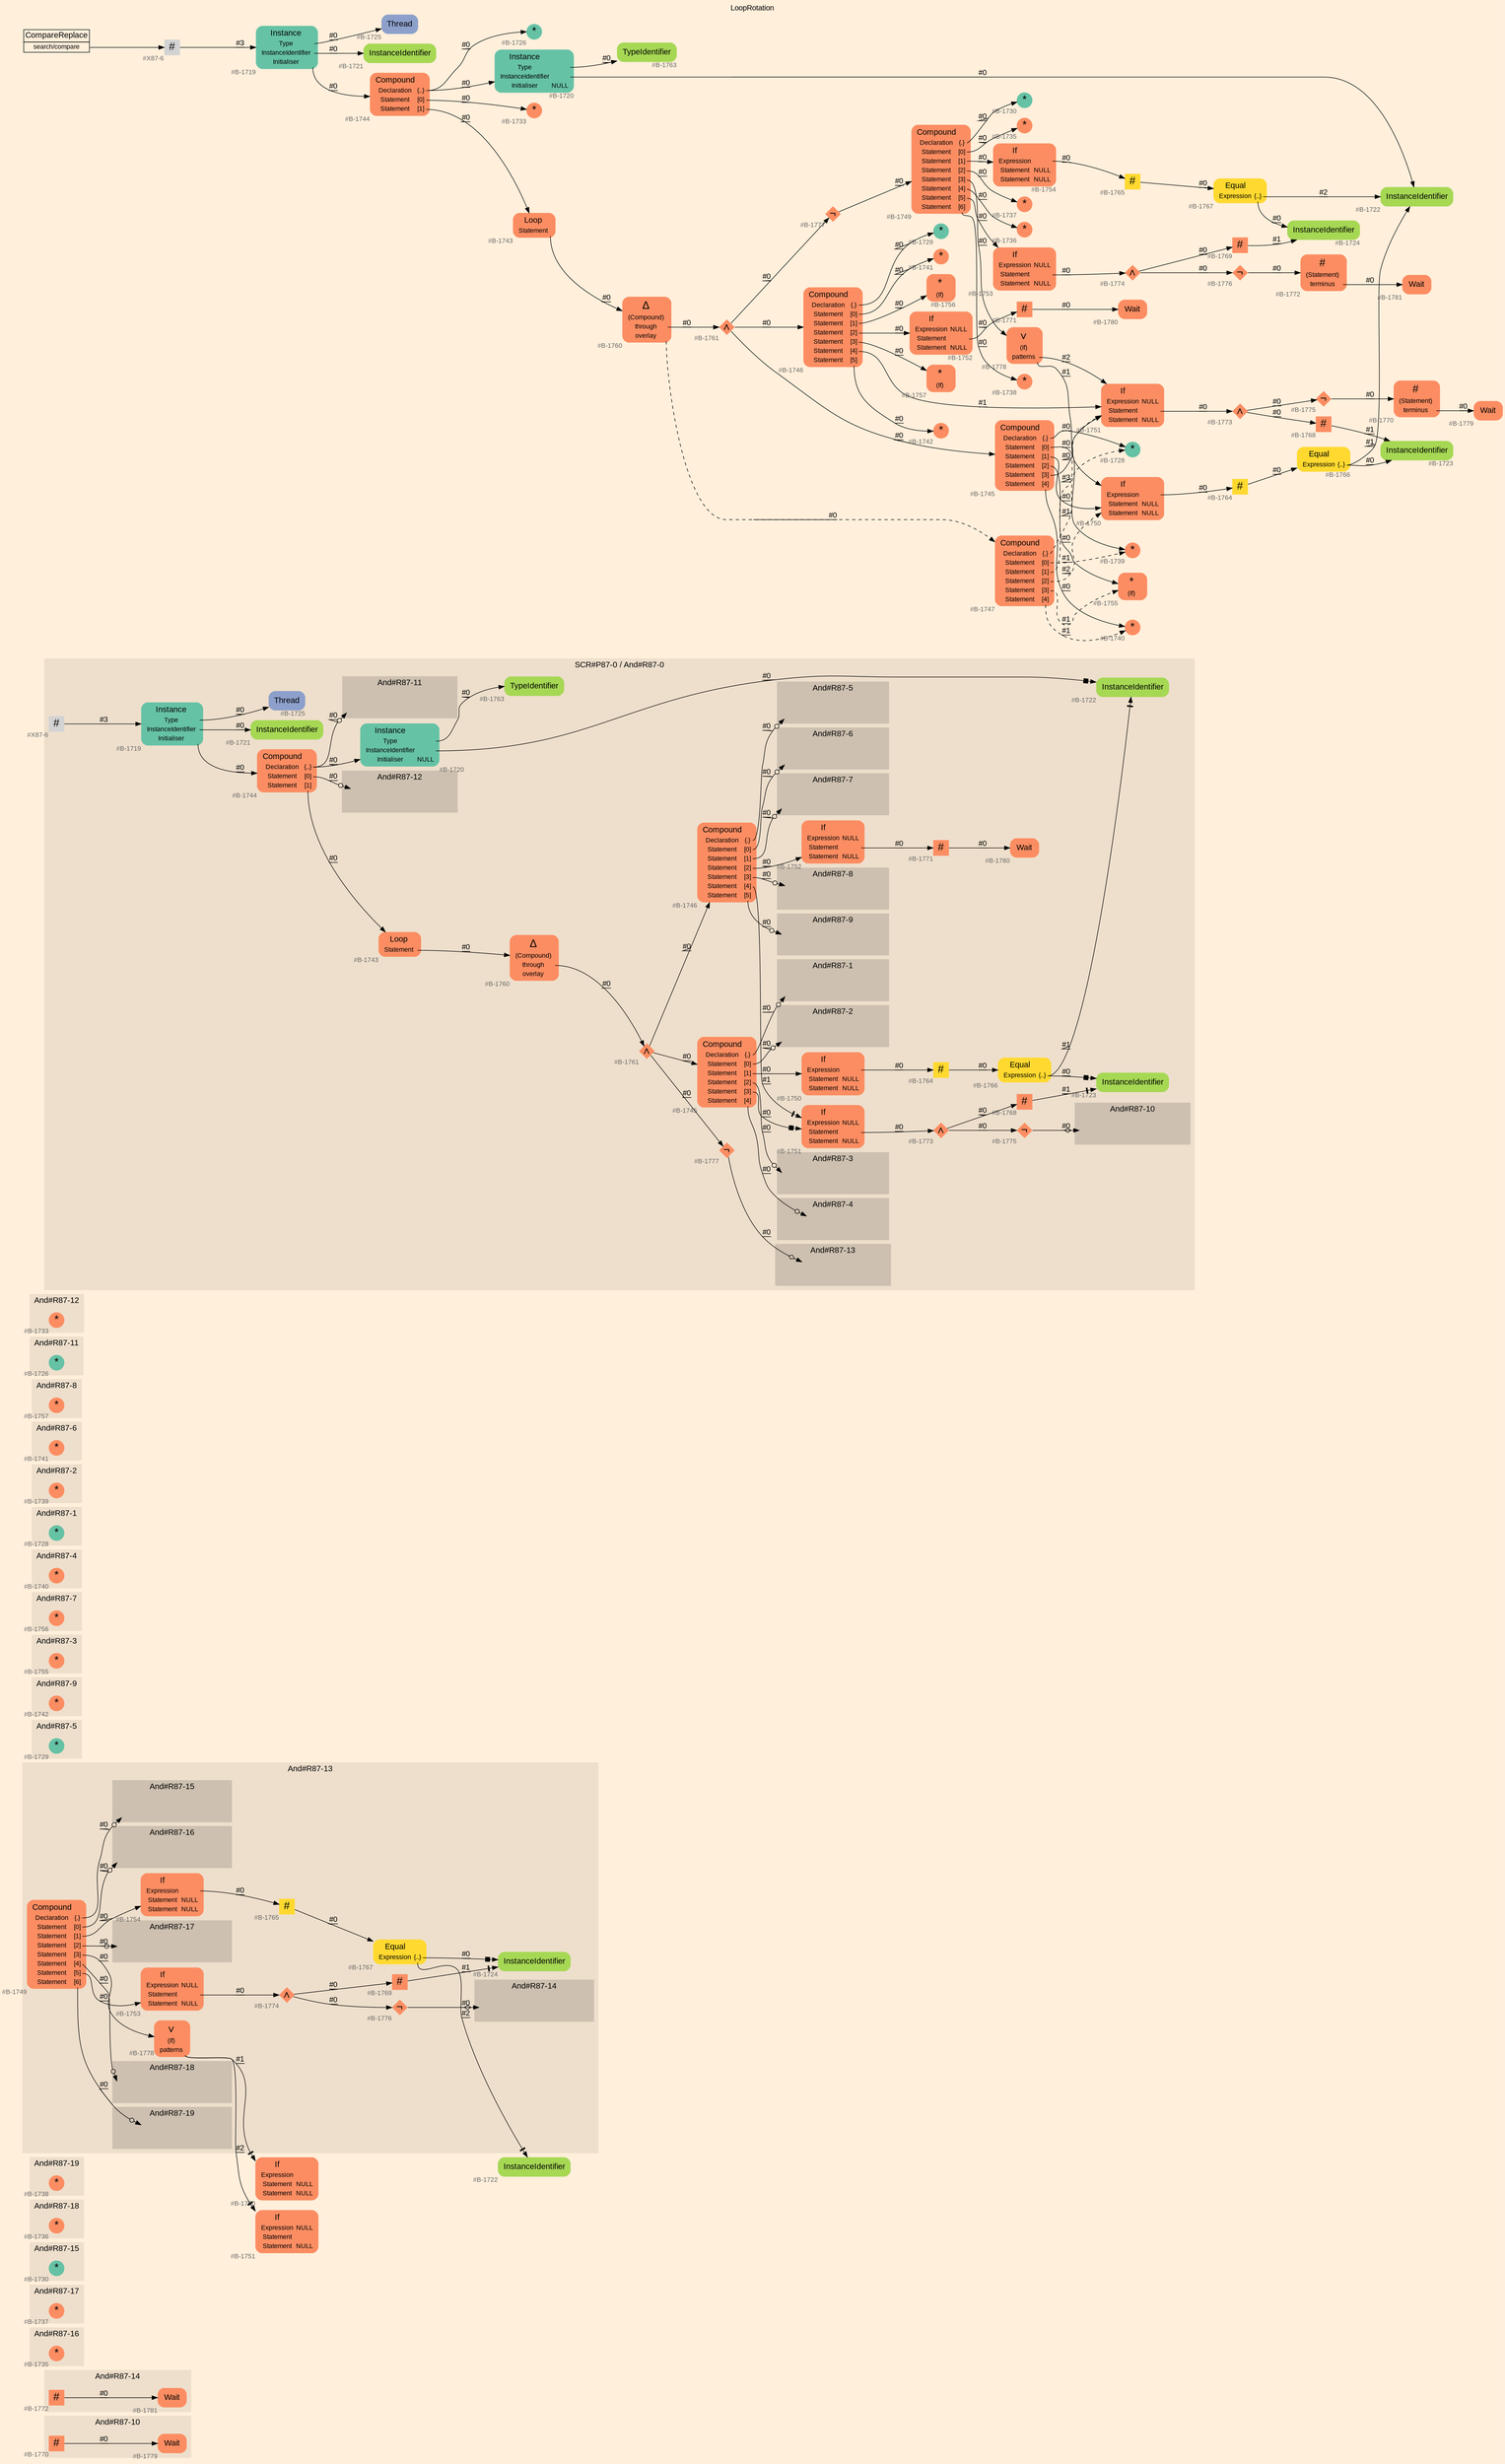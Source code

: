 digraph "LoopRotation" {
label = "LoopRotation"
labelloc = t
graph [
    rankdir = "LR"
    ranksep = 0.3
    bgcolor = antiquewhite1
    color = black
    fontcolor = black
    fontname = "Arial"
];
node [
    fontname = "Arial"
];
edge [
    fontname = "Arial"
];

// -------------------- figure And#R87-10 --------------------
// -------- region And#R87-10 ----------
subgraph "clusterAnd#R87-10" {
    label = "And#R87-10"
    style = "filled"
    color = antiquewhite2
    fontsize = "15"
    // -------- block And#R87-10/#B-1779 ----------
    "And#R87-10/#B-1779" [
        fillcolor = "/set28/2"
        xlabel = "#B-1779"
        fontsize = "12"
        fontcolor = grey40
        shape = "plaintext"
        label = <<TABLE BORDER="0" CELLBORDER="0" CELLSPACING="0">
         <TR><TD><FONT COLOR="black" POINT-SIZE="15">Wait</FONT></TD></TR>
        </TABLE>>
        style = "rounded,filled"
    ];
    
    // -------- block And#R87-10/#B-1770 ----------
    "And#R87-10/#B-1770" [
        fillcolor = "/set28/2"
        xlabel = "#B-1770"
        fontsize = "12"
        fontcolor = grey40
        shape = "square"
        label = <<FONT COLOR="black" POINT-SIZE="20">#</FONT>>
        style = "filled"
        penwidth = 0.0
        fixedsize = true
        width = 0.4
        height = 0.4
    ];
    
}

"And#R87-10/#B-1770" -> "And#R87-10/#B-1779" [
    label = "#0"
    decorate = true
    color = black
    fontcolor = black
];


// -------------------- figure And#R87-14 --------------------
// -------- region And#R87-14 ----------
subgraph "clusterAnd#R87-14" {
    label = "And#R87-14"
    style = "filled"
    color = antiquewhite2
    fontsize = "15"
    // -------- block And#R87-14/#B-1781 ----------
    "And#R87-14/#B-1781" [
        fillcolor = "/set28/2"
        xlabel = "#B-1781"
        fontsize = "12"
        fontcolor = grey40
        shape = "plaintext"
        label = <<TABLE BORDER="0" CELLBORDER="0" CELLSPACING="0">
         <TR><TD><FONT COLOR="black" POINT-SIZE="15">Wait</FONT></TD></TR>
        </TABLE>>
        style = "rounded,filled"
    ];
    
    // -------- block And#R87-14/#B-1772 ----------
    "And#R87-14/#B-1772" [
        fillcolor = "/set28/2"
        xlabel = "#B-1772"
        fontsize = "12"
        fontcolor = grey40
        shape = "square"
        label = <<FONT COLOR="black" POINT-SIZE="20">#</FONT>>
        style = "filled"
        penwidth = 0.0
        fixedsize = true
        width = 0.4
        height = 0.4
    ];
    
}

"And#R87-14/#B-1772" -> "And#R87-14/#B-1781" [
    label = "#0"
    decorate = true
    color = black
    fontcolor = black
];


// -------------------- figure And#R87-16 --------------------
// -------- region And#R87-16 ----------
subgraph "clusterAnd#R87-16" {
    label = "And#R87-16"
    style = "filled"
    color = antiquewhite2
    fontsize = "15"
    // -------- block And#R87-16/#B-1735 ----------
    "And#R87-16/#B-1735" [
        fillcolor = "/set28/2"
        xlabel = "#B-1735"
        fontsize = "12"
        fontcolor = grey40
        shape = "circle"
        label = <<FONT COLOR="black" POINT-SIZE="20">*</FONT>>
        style = "filled"
        penwidth = 0.0
        fixedsize = true
        width = 0.4
        height = 0.4
    ];
    
}


// -------------------- figure And#R87-17 --------------------
// -------- region And#R87-17 ----------
subgraph "clusterAnd#R87-17" {
    label = "And#R87-17"
    style = "filled"
    color = antiquewhite2
    fontsize = "15"
    // -------- block And#R87-17/#B-1737 ----------
    "And#R87-17/#B-1737" [
        fillcolor = "/set28/2"
        xlabel = "#B-1737"
        fontsize = "12"
        fontcolor = grey40
        shape = "circle"
        label = <<FONT COLOR="black" POINT-SIZE="20">*</FONT>>
        style = "filled"
        penwidth = 0.0
        fixedsize = true
        width = 0.4
        height = 0.4
    ];
    
}


// -------------------- figure And#R87-15 --------------------
// -------- region And#R87-15 ----------
subgraph "clusterAnd#R87-15" {
    label = "And#R87-15"
    style = "filled"
    color = antiquewhite2
    fontsize = "15"
    // -------- block And#R87-15/#B-1730 ----------
    "And#R87-15/#B-1730" [
        fillcolor = "/set28/1"
        xlabel = "#B-1730"
        fontsize = "12"
        fontcolor = grey40
        shape = "circle"
        label = <<FONT COLOR="black" POINT-SIZE="20">*</FONT>>
        style = "filled"
        penwidth = 0.0
        fixedsize = true
        width = 0.4
        height = 0.4
    ];
    
}


// -------------------- figure And#R87-18 --------------------
// -------- region And#R87-18 ----------
subgraph "clusterAnd#R87-18" {
    label = "And#R87-18"
    style = "filled"
    color = antiquewhite2
    fontsize = "15"
    // -------- block And#R87-18/#B-1736 ----------
    "And#R87-18/#B-1736" [
        fillcolor = "/set28/2"
        xlabel = "#B-1736"
        fontsize = "12"
        fontcolor = grey40
        shape = "circle"
        label = <<FONT COLOR="black" POINT-SIZE="20">*</FONT>>
        style = "filled"
        penwidth = 0.0
        fixedsize = true
        width = 0.4
        height = 0.4
    ];
    
}


// -------------------- figure And#R87-19 --------------------
// -------- region And#R87-19 ----------
subgraph "clusterAnd#R87-19" {
    label = "And#R87-19"
    style = "filled"
    color = antiquewhite2
    fontsize = "15"
    // -------- block And#R87-19/#B-1738 ----------
    "And#R87-19/#B-1738" [
        fillcolor = "/set28/2"
        xlabel = "#B-1738"
        fontsize = "12"
        fontcolor = grey40
        shape = "circle"
        label = <<FONT COLOR="black" POINT-SIZE="20">*</FONT>>
        style = "filled"
        penwidth = 0.0
        fixedsize = true
        width = 0.4
        height = 0.4
    ];
    
}


// -------------------- figure And#R87-13 --------------------
// -------- region And#R87-13 ----------
subgraph "clusterAnd#R87-13" {
    label = "And#R87-13"
    style = "filled"
    color = antiquewhite2
    fontsize = "15"
    // -------- block And#R87-13/#B-1765 ----------
    "And#R87-13/#B-1765" [
        fillcolor = "/set28/6"
        xlabel = "#B-1765"
        fontsize = "12"
        fontcolor = grey40
        shape = "square"
        label = <<FONT COLOR="black" POINT-SIZE="20">#</FONT>>
        style = "filled"
        penwidth = 0.0
        fixedsize = true
        width = 0.4
        height = 0.4
    ];
    
    // -------- block And#R87-13/#B-1774 ----------
    "And#R87-13/#B-1774" [
        fillcolor = "/set28/2"
        xlabel = "#B-1774"
        fontsize = "12"
        fontcolor = grey40
        shape = "diamond"
        label = <<FONT COLOR="black" POINT-SIZE="20">∧</FONT>>
        style = "filled"
        penwidth = 0.0
        fixedsize = true
        width = 0.4
        height = 0.4
    ];
    
    // -------- block And#R87-13/#B-1776 ----------
    "And#R87-13/#B-1776" [
        fillcolor = "/set28/2"
        xlabel = "#B-1776"
        fontsize = "12"
        fontcolor = grey40
        shape = "diamond"
        label = <<FONT COLOR="black" POINT-SIZE="20">¬</FONT>>
        style = "filled"
        penwidth = 0.0
        fixedsize = true
        width = 0.4
        height = 0.4
    ];
    
    // -------- block And#R87-13/#B-1769 ----------
    "And#R87-13/#B-1769" [
        fillcolor = "/set28/2"
        xlabel = "#B-1769"
        fontsize = "12"
        fontcolor = grey40
        shape = "square"
        label = <<FONT COLOR="black" POINT-SIZE="20">#</FONT>>
        style = "filled"
        penwidth = 0.0
        fixedsize = true
        width = 0.4
        height = 0.4
    ];
    
    // -------- block And#R87-13/#B-1724 ----------
    "And#R87-13/#B-1724" [
        fillcolor = "/set28/5"
        xlabel = "#B-1724"
        fontsize = "12"
        fontcolor = grey40
        shape = "plaintext"
        label = <<TABLE BORDER="0" CELLBORDER="0" CELLSPACING="0">
         <TR><TD><FONT COLOR="black" POINT-SIZE="15">InstanceIdentifier</FONT></TD></TR>
        </TABLE>>
        style = "rounded,filled"
    ];
    
    // -------- block And#R87-13/#B-1754 ----------
    "And#R87-13/#B-1754" [
        fillcolor = "/set28/2"
        xlabel = "#B-1754"
        fontsize = "12"
        fontcolor = grey40
        shape = "plaintext"
        label = <<TABLE BORDER="0" CELLBORDER="0" CELLSPACING="0">
         <TR><TD><FONT COLOR="black" POINT-SIZE="15">If</FONT></TD></TR>
         <TR><TD><FONT COLOR="black" POINT-SIZE="12">Expression</FONT></TD><TD PORT="port0"></TD></TR>
         <TR><TD><FONT COLOR="black" POINT-SIZE="12">Statement</FONT></TD><TD PORT="port1"><FONT COLOR="black" POINT-SIZE="12">NULL</FONT></TD></TR>
         <TR><TD><FONT COLOR="black" POINT-SIZE="12">Statement</FONT></TD><TD PORT="port2"><FONT COLOR="black" POINT-SIZE="12">NULL</FONT></TD></TR>
        </TABLE>>
        style = "rounded,filled"
    ];
    
    // -------- block And#R87-13/#B-1778 ----------
    "And#R87-13/#B-1778" [
        fillcolor = "/set28/2"
        xlabel = "#B-1778"
        fontsize = "12"
        fontcolor = grey40
        shape = "plaintext"
        label = <<TABLE BORDER="0" CELLBORDER="0" CELLSPACING="0">
         <TR><TD><FONT COLOR="black" POINT-SIZE="20">∨</FONT></TD></TR>
         <TR><TD><FONT COLOR="black" POINT-SIZE="12">(If)</FONT></TD><TD PORT="port0"></TD></TR>
         <TR><TD><FONT COLOR="black" POINT-SIZE="12">patterns</FONT></TD><TD PORT="port1"></TD></TR>
        </TABLE>>
        style = "rounded,filled"
    ];
    
    // -------- block And#R87-13/#B-1749 ----------
    "And#R87-13/#B-1749" [
        fillcolor = "/set28/2"
        xlabel = "#B-1749"
        fontsize = "12"
        fontcolor = grey40
        shape = "plaintext"
        label = <<TABLE BORDER="0" CELLBORDER="0" CELLSPACING="0">
         <TR><TD><FONT COLOR="black" POINT-SIZE="15">Compound</FONT></TD></TR>
         <TR><TD><FONT COLOR="black" POINT-SIZE="12">Declaration</FONT></TD><TD PORT="port0"><FONT COLOR="black" POINT-SIZE="12">{.}</FONT></TD></TR>
         <TR><TD><FONT COLOR="black" POINT-SIZE="12">Statement</FONT></TD><TD PORT="port1"><FONT COLOR="black" POINT-SIZE="12">[0]</FONT></TD></TR>
         <TR><TD><FONT COLOR="black" POINT-SIZE="12">Statement</FONT></TD><TD PORT="port2"><FONT COLOR="black" POINT-SIZE="12">[1]</FONT></TD></TR>
         <TR><TD><FONT COLOR="black" POINT-SIZE="12">Statement</FONT></TD><TD PORT="port3"><FONT COLOR="black" POINT-SIZE="12">[2]</FONT></TD></TR>
         <TR><TD><FONT COLOR="black" POINT-SIZE="12">Statement</FONT></TD><TD PORT="port4"><FONT COLOR="black" POINT-SIZE="12">[3]</FONT></TD></TR>
         <TR><TD><FONT COLOR="black" POINT-SIZE="12">Statement</FONT></TD><TD PORT="port5"><FONT COLOR="black" POINT-SIZE="12">[4]</FONT></TD></TR>
         <TR><TD><FONT COLOR="black" POINT-SIZE="12">Statement</FONT></TD><TD PORT="port6"><FONT COLOR="black" POINT-SIZE="12">[5]</FONT></TD></TR>
         <TR><TD><FONT COLOR="black" POINT-SIZE="12">Statement</FONT></TD><TD PORT="port7"><FONT COLOR="black" POINT-SIZE="12">[6]</FONT></TD></TR>
        </TABLE>>
        style = "rounded,filled"
    ];
    
    // -------- block And#R87-13/#B-1753 ----------
    "And#R87-13/#B-1753" [
        fillcolor = "/set28/2"
        xlabel = "#B-1753"
        fontsize = "12"
        fontcolor = grey40
        shape = "plaintext"
        label = <<TABLE BORDER="0" CELLBORDER="0" CELLSPACING="0">
         <TR><TD><FONT COLOR="black" POINT-SIZE="15">If</FONT></TD></TR>
         <TR><TD><FONT COLOR="black" POINT-SIZE="12">Expression</FONT></TD><TD PORT="port0"><FONT COLOR="black" POINT-SIZE="12">NULL</FONT></TD></TR>
         <TR><TD><FONT COLOR="black" POINT-SIZE="12">Statement</FONT></TD><TD PORT="port1"></TD></TR>
         <TR><TD><FONT COLOR="black" POINT-SIZE="12">Statement</FONT></TD><TD PORT="port2"><FONT COLOR="black" POINT-SIZE="12">NULL</FONT></TD></TR>
        </TABLE>>
        style = "rounded,filled"
    ];
    
    // -------- block And#R87-13/#B-1767 ----------
    "And#R87-13/#B-1767" [
        fillcolor = "/set28/6"
        xlabel = "#B-1767"
        fontsize = "12"
        fontcolor = grey40
        shape = "plaintext"
        label = <<TABLE BORDER="0" CELLBORDER="0" CELLSPACING="0">
         <TR><TD><FONT COLOR="black" POINT-SIZE="15">Equal</FONT></TD></TR>
         <TR><TD><FONT COLOR="black" POINT-SIZE="12">Expression</FONT></TD><TD PORT="port0"><FONT COLOR="black" POINT-SIZE="12">{..}</FONT></TD></TR>
        </TABLE>>
        style = "rounded,filled"
    ];
    
    // -------- region And#R87-13/And#R87-14 ----------
    subgraph "clusterAnd#R87-13/And#R87-14" {
        label = "And#R87-14"
        style = "filled"
        color = antiquewhite3
        fontsize = "15"
        // -------- block And#R87-13/And#R87-14/#B-1772 ----------
        "And#R87-13/And#R87-14/#B-1772" [
            fillcolor = "/set28/2"
            xlabel = "#B-1772"
            fontsize = "12"
            fontcolor = grey40
            shape = "none"
            style = "invisible"
        ];
        
    }
    
    // -------- region And#R87-13/And#R87-15 ----------
    subgraph "clusterAnd#R87-13/And#R87-15" {
        label = "And#R87-15"
        style = "filled"
        color = antiquewhite3
        fontsize = "15"
        // -------- block And#R87-13/And#R87-15/#B-1730 ----------
        "And#R87-13/And#R87-15/#B-1730" [
            fillcolor = "/set28/1"
            xlabel = "#B-1730"
            fontsize = "12"
            fontcolor = grey40
            shape = "none"
            style = "invisible"
        ];
        
    }
    
    // -------- region And#R87-13/And#R87-16 ----------
    subgraph "clusterAnd#R87-13/And#R87-16" {
        label = "And#R87-16"
        style = "filled"
        color = antiquewhite3
        fontsize = "15"
        // -------- block And#R87-13/And#R87-16/#B-1735 ----------
        "And#R87-13/And#R87-16/#B-1735" [
            fillcolor = "/set28/2"
            xlabel = "#B-1735"
            fontsize = "12"
            fontcolor = grey40
            shape = "none"
            style = "invisible"
        ];
        
    }
    
    // -------- region And#R87-13/And#R87-17 ----------
    subgraph "clusterAnd#R87-13/And#R87-17" {
        label = "And#R87-17"
        style = "filled"
        color = antiquewhite3
        fontsize = "15"
        // -------- block And#R87-13/And#R87-17/#B-1737 ----------
        "And#R87-13/And#R87-17/#B-1737" [
            fillcolor = "/set28/2"
            xlabel = "#B-1737"
            fontsize = "12"
            fontcolor = grey40
            shape = "none"
            style = "invisible"
        ];
        
    }
    
    // -------- region And#R87-13/And#R87-18 ----------
    subgraph "clusterAnd#R87-13/And#R87-18" {
        label = "And#R87-18"
        style = "filled"
        color = antiquewhite3
        fontsize = "15"
        // -------- block And#R87-13/And#R87-18/#B-1736 ----------
        "And#R87-13/And#R87-18/#B-1736" [
            fillcolor = "/set28/2"
            xlabel = "#B-1736"
            fontsize = "12"
            fontcolor = grey40
            shape = "none"
            style = "invisible"
        ];
        
    }
    
    // -------- region And#R87-13/And#R87-19 ----------
    subgraph "clusterAnd#R87-13/And#R87-19" {
        label = "And#R87-19"
        style = "filled"
        color = antiquewhite3
        fontsize = "15"
        // -------- block And#R87-13/And#R87-19/#B-1738 ----------
        "And#R87-13/And#R87-19/#B-1738" [
            fillcolor = "/set28/2"
            xlabel = "#B-1738"
            fontsize = "12"
            fontcolor = grey40
            shape = "none"
            style = "invisible"
        ];
        
    }
    
}

// -------- block And#R87-13/#B-1750 ----------
"And#R87-13/#B-1750" [
    fillcolor = "/set28/2"
    xlabel = "#B-1750"
    fontsize = "12"
    fontcolor = grey40
    shape = "plaintext"
    label = <<TABLE BORDER="0" CELLBORDER="0" CELLSPACING="0">
     <TR><TD><FONT COLOR="black" POINT-SIZE="15">If</FONT></TD></TR>
     <TR><TD><FONT COLOR="black" POINT-SIZE="12">Expression</FONT></TD><TD PORT="port0"></TD></TR>
     <TR><TD><FONT COLOR="black" POINT-SIZE="12">Statement</FONT></TD><TD PORT="port1"><FONT COLOR="black" POINT-SIZE="12">NULL</FONT></TD></TR>
     <TR><TD><FONT COLOR="black" POINT-SIZE="12">Statement</FONT></TD><TD PORT="port2"><FONT COLOR="black" POINT-SIZE="12">NULL</FONT></TD></TR>
    </TABLE>>
    style = "rounded,filled"
];

// -------- block And#R87-13/#B-1722 ----------
"And#R87-13/#B-1722" [
    fillcolor = "/set28/5"
    xlabel = "#B-1722"
    fontsize = "12"
    fontcolor = grey40
    shape = "plaintext"
    label = <<TABLE BORDER="0" CELLBORDER="0" CELLSPACING="0">
     <TR><TD><FONT COLOR="black" POINT-SIZE="15">InstanceIdentifier</FONT></TD></TR>
    </TABLE>>
    style = "rounded,filled"
];

// -------- block And#R87-13/#B-1751 ----------
"And#R87-13/#B-1751" [
    fillcolor = "/set28/2"
    xlabel = "#B-1751"
    fontsize = "12"
    fontcolor = grey40
    shape = "plaintext"
    label = <<TABLE BORDER="0" CELLBORDER="0" CELLSPACING="0">
     <TR><TD><FONT COLOR="black" POINT-SIZE="15">If</FONT></TD></TR>
     <TR><TD><FONT COLOR="black" POINT-SIZE="12">Expression</FONT></TD><TD PORT="port0"><FONT COLOR="black" POINT-SIZE="12">NULL</FONT></TD></TR>
     <TR><TD><FONT COLOR="black" POINT-SIZE="12">Statement</FONT></TD><TD PORT="port1"></TD></TR>
     <TR><TD><FONT COLOR="black" POINT-SIZE="12">Statement</FONT></TD><TD PORT="port2"><FONT COLOR="black" POINT-SIZE="12">NULL</FONT></TD></TR>
    </TABLE>>
    style = "rounded,filled"
];

"And#R87-13/#B-1765" -> "And#R87-13/#B-1767" [
    label = "#0"
    decorate = true
    color = black
    fontcolor = black
];

"And#R87-13/#B-1774" -> "And#R87-13/#B-1769" [
    label = "#0"
    decorate = true
    color = black
    fontcolor = black
];

"And#R87-13/#B-1774" -> "And#R87-13/#B-1776" [
    label = "#0"
    decorate = true
    color = black
    fontcolor = black
];

"And#R87-13/#B-1776" -> "And#R87-13/And#R87-14/#B-1772" [
    arrowhead="normalnoneodiamond"
    label = "#0"
    decorate = true
    color = black
    fontcolor = black
];

"And#R87-13/#B-1769" -> "And#R87-13/#B-1724" [
    arrowhead="normalnonetee"
    label = "#1"
    decorate = true
    color = black
    fontcolor = black
];

"And#R87-13/#B-1754":port0 -> "And#R87-13/#B-1765" [
    label = "#0"
    decorate = true
    color = black
    fontcolor = black
];

"And#R87-13/#B-1778":port1 -> "And#R87-13/#B-1750" [
    arrowhead="normalnonetee"
    label = "#1"
    decorate = true
    color = black
    fontcolor = black
];

"And#R87-13/#B-1778":port1 -> "And#R87-13/#B-1751" [
    arrowhead="normalnonetee"
    label = "#2"
    decorate = true
    color = black
    fontcolor = black
];

"And#R87-13/#B-1749":port0 -> "And#R87-13/And#R87-15/#B-1730" [
    arrowhead="normalnoneodot"
    label = "#0"
    decorate = true
    color = black
    fontcolor = black
];

"And#R87-13/#B-1749":port1 -> "And#R87-13/And#R87-16/#B-1735" [
    arrowhead="normalnoneodot"
    label = "#0"
    decorate = true
    color = black
    fontcolor = black
];

"And#R87-13/#B-1749":port2 -> "And#R87-13/#B-1754" [
    label = "#0"
    decorate = true
    color = black
    fontcolor = black
];

"And#R87-13/#B-1749":port3 -> "And#R87-13/And#R87-17/#B-1737" [
    arrowhead="normalnoneodot"
    label = "#0"
    decorate = true
    color = black
    fontcolor = black
];

"And#R87-13/#B-1749":port4 -> "And#R87-13/#B-1778" [
    label = "#0"
    decorate = true
    color = black
    fontcolor = black
];

"And#R87-13/#B-1749":port5 -> "And#R87-13/And#R87-18/#B-1736" [
    arrowhead="normalnoneodot"
    label = "#0"
    decorate = true
    color = black
    fontcolor = black
];

"And#R87-13/#B-1749":port6 -> "And#R87-13/#B-1753" [
    label = "#0"
    decorate = true
    color = black
    fontcolor = black
];

"And#R87-13/#B-1749":port7 -> "And#R87-13/And#R87-19/#B-1738" [
    arrowhead="normalnoneodot"
    label = "#0"
    decorate = true
    color = black
    fontcolor = black
];

"And#R87-13/#B-1753":port1 -> "And#R87-13/#B-1774" [
    label = "#0"
    decorate = true
    color = black
    fontcolor = black
];

"And#R87-13/#B-1767":port0 -> "And#R87-13/#B-1722" [
    arrowhead="normalnonetee"
    label = "#2"
    decorate = true
    color = black
    fontcolor = black
];

"And#R87-13/#B-1767":port0 -> "And#R87-13/#B-1724" [
    arrowhead="normalnonebox"
    label = "#0"
    decorate = true
    color = black
    fontcolor = black
];


// -------------------- figure And#R87-5 --------------------
// -------- region And#R87-5 ----------
subgraph "clusterAnd#R87-5" {
    label = "And#R87-5"
    style = "filled"
    color = antiquewhite2
    fontsize = "15"
    // -------- block And#R87-5/#B-1729 ----------
    "And#R87-5/#B-1729" [
        fillcolor = "/set28/1"
        xlabel = "#B-1729"
        fontsize = "12"
        fontcolor = grey40
        shape = "circle"
        label = <<FONT COLOR="black" POINT-SIZE="20">*</FONT>>
        style = "filled"
        penwidth = 0.0
        fixedsize = true
        width = 0.4
        height = 0.4
    ];
    
}


// -------------------- figure And#R87-9 --------------------
// -------- region And#R87-9 ----------
subgraph "clusterAnd#R87-9" {
    label = "And#R87-9"
    style = "filled"
    color = antiquewhite2
    fontsize = "15"
    // -------- block And#R87-9/#B-1742 ----------
    "And#R87-9/#B-1742" [
        fillcolor = "/set28/2"
        xlabel = "#B-1742"
        fontsize = "12"
        fontcolor = grey40
        shape = "circle"
        label = <<FONT COLOR="black" POINT-SIZE="20">*</FONT>>
        style = "filled"
        penwidth = 0.0
        fixedsize = true
        width = 0.4
        height = 0.4
    ];
    
}


// -------------------- figure And#R87-3 --------------------
// -------- region And#R87-3 ----------
subgraph "clusterAnd#R87-3" {
    label = "And#R87-3"
    style = "filled"
    color = antiquewhite2
    fontsize = "15"
    // -------- block And#R87-3/#B-1755 ----------
    "And#R87-3/#B-1755" [
        fillcolor = "/set28/2"
        xlabel = "#B-1755"
        fontsize = "12"
        fontcolor = grey40
        shape = "circle"
        label = <<FONT COLOR="black" POINT-SIZE="20">*</FONT>>
        style = "filled"
        penwidth = 0.0
        fixedsize = true
        width = 0.4
        height = 0.4
    ];
    
}


// -------------------- figure And#R87-7 --------------------
// -------- region And#R87-7 ----------
subgraph "clusterAnd#R87-7" {
    label = "And#R87-7"
    style = "filled"
    color = antiquewhite2
    fontsize = "15"
    // -------- block And#R87-7/#B-1756 ----------
    "And#R87-7/#B-1756" [
        fillcolor = "/set28/2"
        xlabel = "#B-1756"
        fontsize = "12"
        fontcolor = grey40
        shape = "circle"
        label = <<FONT COLOR="black" POINT-SIZE="20">*</FONT>>
        style = "filled"
        penwidth = 0.0
        fixedsize = true
        width = 0.4
        height = 0.4
    ];
    
}


// -------------------- figure And#R87-4 --------------------
// -------- region And#R87-4 ----------
subgraph "clusterAnd#R87-4" {
    label = "And#R87-4"
    style = "filled"
    color = antiquewhite2
    fontsize = "15"
    // -------- block And#R87-4/#B-1740 ----------
    "And#R87-4/#B-1740" [
        fillcolor = "/set28/2"
        xlabel = "#B-1740"
        fontsize = "12"
        fontcolor = grey40
        shape = "circle"
        label = <<FONT COLOR="black" POINT-SIZE="20">*</FONT>>
        style = "filled"
        penwidth = 0.0
        fixedsize = true
        width = 0.4
        height = 0.4
    ];
    
}


// -------------------- figure And#R87-1 --------------------
// -------- region And#R87-1 ----------
subgraph "clusterAnd#R87-1" {
    label = "And#R87-1"
    style = "filled"
    color = antiquewhite2
    fontsize = "15"
    // -------- block And#R87-1/#B-1728 ----------
    "And#R87-1/#B-1728" [
        fillcolor = "/set28/1"
        xlabel = "#B-1728"
        fontsize = "12"
        fontcolor = grey40
        shape = "circle"
        label = <<FONT COLOR="black" POINT-SIZE="20">*</FONT>>
        style = "filled"
        penwidth = 0.0
        fixedsize = true
        width = 0.4
        height = 0.4
    ];
    
}


// -------------------- figure And#R87-2 --------------------
// -------- region And#R87-2 ----------
subgraph "clusterAnd#R87-2" {
    label = "And#R87-2"
    style = "filled"
    color = antiquewhite2
    fontsize = "15"
    // -------- block And#R87-2/#B-1739 ----------
    "And#R87-2/#B-1739" [
        fillcolor = "/set28/2"
        xlabel = "#B-1739"
        fontsize = "12"
        fontcolor = grey40
        shape = "circle"
        label = <<FONT COLOR="black" POINT-SIZE="20">*</FONT>>
        style = "filled"
        penwidth = 0.0
        fixedsize = true
        width = 0.4
        height = 0.4
    ];
    
}


// -------------------- figure And#R87-6 --------------------
// -------- region And#R87-6 ----------
subgraph "clusterAnd#R87-6" {
    label = "And#R87-6"
    style = "filled"
    color = antiquewhite2
    fontsize = "15"
    // -------- block And#R87-6/#B-1741 ----------
    "And#R87-6/#B-1741" [
        fillcolor = "/set28/2"
        xlabel = "#B-1741"
        fontsize = "12"
        fontcolor = grey40
        shape = "circle"
        label = <<FONT COLOR="black" POINT-SIZE="20">*</FONT>>
        style = "filled"
        penwidth = 0.0
        fixedsize = true
        width = 0.4
        height = 0.4
    ];
    
}


// -------------------- figure And#R87-8 --------------------
// -------- region And#R87-8 ----------
subgraph "clusterAnd#R87-8" {
    label = "And#R87-8"
    style = "filled"
    color = antiquewhite2
    fontsize = "15"
    // -------- block And#R87-8/#B-1757 ----------
    "And#R87-8/#B-1757" [
        fillcolor = "/set28/2"
        xlabel = "#B-1757"
        fontsize = "12"
        fontcolor = grey40
        shape = "circle"
        label = <<FONT COLOR="black" POINT-SIZE="20">*</FONT>>
        style = "filled"
        penwidth = 0.0
        fixedsize = true
        width = 0.4
        height = 0.4
    ];
    
}


// -------------------- figure And#R87-11 --------------------
// -------- region And#R87-11 ----------
subgraph "clusterAnd#R87-11" {
    label = "And#R87-11"
    style = "filled"
    color = antiquewhite2
    fontsize = "15"
    // -------- block And#R87-11/#B-1726 ----------
    "And#R87-11/#B-1726" [
        fillcolor = "/set28/1"
        xlabel = "#B-1726"
        fontsize = "12"
        fontcolor = grey40
        shape = "circle"
        label = <<FONT COLOR="black" POINT-SIZE="20">*</FONT>>
        style = "filled"
        penwidth = 0.0
        fixedsize = true
        width = 0.4
        height = 0.4
    ];
    
}


// -------------------- figure And#R87-12 --------------------
// -------- region And#R87-12 ----------
subgraph "clusterAnd#R87-12" {
    label = "And#R87-12"
    style = "filled"
    color = antiquewhite2
    fontsize = "15"
    // -------- block And#R87-12/#B-1733 ----------
    "And#R87-12/#B-1733" [
        fillcolor = "/set28/2"
        xlabel = "#B-1733"
        fontsize = "12"
        fontcolor = grey40
        shape = "circle"
        label = <<FONT COLOR="black" POINT-SIZE="20">*</FONT>>
        style = "filled"
        penwidth = 0.0
        fixedsize = true
        width = 0.4
        height = 0.4
    ];
    
}


// -------------------- figure And#R87-0 --------------------
// -------- region And#R87-0 ----------
subgraph "clusterAnd#R87-0" {
    label = "SCR#P87-0 / And#R87-0"
    style = "filled"
    color = antiquewhite2
    fontsize = "15"
    // -------- block And#R87-0/#B-1764 ----------
    "And#R87-0/#B-1764" [
        fillcolor = "/set28/6"
        xlabel = "#B-1764"
        fontsize = "12"
        fontcolor = grey40
        shape = "square"
        label = <<FONT COLOR="black" POINT-SIZE="20">#</FONT>>
        style = "filled"
        penwidth = 0.0
        fixedsize = true
        width = 0.4
        height = 0.4
    ];
    
    // -------- block And#R87-0/#B-1745 ----------
    "And#R87-0/#B-1745" [
        fillcolor = "/set28/2"
        xlabel = "#B-1745"
        fontsize = "12"
        fontcolor = grey40
        shape = "plaintext"
        label = <<TABLE BORDER="0" CELLBORDER="0" CELLSPACING="0">
         <TR><TD><FONT COLOR="black" POINT-SIZE="15">Compound</FONT></TD></TR>
         <TR><TD><FONT COLOR="black" POINT-SIZE="12">Declaration</FONT></TD><TD PORT="port0"><FONT COLOR="black" POINT-SIZE="12">{.}</FONT></TD></TR>
         <TR><TD><FONT COLOR="black" POINT-SIZE="12">Statement</FONT></TD><TD PORT="port1"><FONT COLOR="black" POINT-SIZE="12">[0]</FONT></TD></TR>
         <TR><TD><FONT COLOR="black" POINT-SIZE="12">Statement</FONT></TD><TD PORT="port2"><FONT COLOR="black" POINT-SIZE="12">[1]</FONT></TD></TR>
         <TR><TD><FONT COLOR="black" POINT-SIZE="12">Statement</FONT></TD><TD PORT="port3"><FONT COLOR="black" POINT-SIZE="12">[2]</FONT></TD></TR>
         <TR><TD><FONT COLOR="black" POINT-SIZE="12">Statement</FONT></TD><TD PORT="port4"><FONT COLOR="black" POINT-SIZE="12">[3]</FONT></TD></TR>
         <TR><TD><FONT COLOR="black" POINT-SIZE="12">Statement</FONT></TD><TD PORT="port5"><FONT COLOR="black" POINT-SIZE="12">[4]</FONT></TD></TR>
        </TABLE>>
        style = "rounded,filled"
    ];
    
    // -------- block And#R87-0/#B-1743 ----------
    "And#R87-0/#B-1743" [
        fillcolor = "/set28/2"
        xlabel = "#B-1743"
        fontsize = "12"
        fontcolor = grey40
        shape = "plaintext"
        label = <<TABLE BORDER="0" CELLBORDER="0" CELLSPACING="0">
         <TR><TD><FONT COLOR="black" POINT-SIZE="15">Loop</FONT></TD></TR>
         <TR><TD><FONT COLOR="black" POINT-SIZE="12">Statement</FONT></TD><TD PORT="port0"></TD></TR>
        </TABLE>>
        style = "rounded,filled"
    ];
    
    // -------- block And#R87-0/#B-1750 ----------
    "And#R87-0/#B-1750" [
        fillcolor = "/set28/2"
        xlabel = "#B-1750"
        fontsize = "12"
        fontcolor = grey40
        shape = "plaintext"
        label = <<TABLE BORDER="0" CELLBORDER="0" CELLSPACING="0">
         <TR><TD><FONT COLOR="black" POINT-SIZE="15">If</FONT></TD></TR>
         <TR><TD><FONT COLOR="black" POINT-SIZE="12">Expression</FONT></TD><TD PORT="port0"></TD></TR>
         <TR><TD><FONT COLOR="black" POINT-SIZE="12">Statement</FONT></TD><TD PORT="port1"><FONT COLOR="black" POINT-SIZE="12">NULL</FONT></TD></TR>
         <TR><TD><FONT COLOR="black" POINT-SIZE="12">Statement</FONT></TD><TD PORT="port2"><FONT COLOR="black" POINT-SIZE="12">NULL</FONT></TD></TR>
        </TABLE>>
        style = "rounded,filled"
    ];
    
    // -------- block And#R87-0/#B-1780 ----------
    "And#R87-0/#B-1780" [
        fillcolor = "/set28/2"
        xlabel = "#B-1780"
        fontsize = "12"
        fontcolor = grey40
        shape = "plaintext"
        label = <<TABLE BORDER="0" CELLBORDER="0" CELLSPACING="0">
         <TR><TD><FONT COLOR="black" POINT-SIZE="15">Wait</FONT></TD></TR>
        </TABLE>>
        style = "rounded,filled"
    ];
    
    // -------- block And#R87-0/#B-1720 ----------
    "And#R87-0/#B-1720" [
        fillcolor = "/set28/1"
        xlabel = "#B-1720"
        fontsize = "12"
        fontcolor = grey40
        shape = "plaintext"
        label = <<TABLE BORDER="0" CELLBORDER="0" CELLSPACING="0">
         <TR><TD><FONT COLOR="black" POINT-SIZE="15">Instance</FONT></TD></TR>
         <TR><TD><FONT COLOR="black" POINT-SIZE="12">Type</FONT></TD><TD PORT="port0"></TD></TR>
         <TR><TD><FONT COLOR="black" POINT-SIZE="12">InstanceIdentifier</FONT></TD><TD PORT="port1"></TD></TR>
         <TR><TD><FONT COLOR="black" POINT-SIZE="12">Initialiser</FONT></TD><TD PORT="port2"><FONT COLOR="black" POINT-SIZE="12">NULL</FONT></TD></TR>
        </TABLE>>
        style = "rounded,filled"
    ];
    
    // -------- block And#R87-0/#B-1760 ----------
    "And#R87-0/#B-1760" [
        fillcolor = "/set28/2"
        xlabel = "#B-1760"
        fontsize = "12"
        fontcolor = grey40
        shape = "plaintext"
        label = <<TABLE BORDER="0" CELLBORDER="0" CELLSPACING="0">
         <TR><TD><FONT COLOR="black" POINT-SIZE="20">Δ</FONT></TD></TR>
         <TR><TD><FONT COLOR="black" POINT-SIZE="12">(Compound)</FONT></TD><TD PORT="port0"></TD></TR>
         <TR><TD><FONT COLOR="black" POINT-SIZE="12">through</FONT></TD><TD PORT="port1"></TD></TR>
         <TR><TD><FONT COLOR="black" POINT-SIZE="12">overlay</FONT></TD><TD PORT="port2"></TD></TR>
        </TABLE>>
        style = "rounded,filled"
    ];
    
    // -------- block And#R87-0/#B-1773 ----------
    "And#R87-0/#B-1773" [
        fillcolor = "/set28/2"
        xlabel = "#B-1773"
        fontsize = "12"
        fontcolor = grey40
        shape = "diamond"
        label = <<FONT COLOR="black" POINT-SIZE="20">∧</FONT>>
        style = "filled"
        penwidth = 0.0
        fixedsize = true
        width = 0.4
        height = 0.4
    ];
    
    // -------- block And#R87-0/#X87-6 ----------
    "And#R87-0/#X87-6" [
        xlabel = "#X87-6"
        fontsize = "12"
        fontcolor = grey40
        shape = "square"
        label = <<FONT COLOR="black" POINT-SIZE="20">#</FONT>>
        style = "filled"
        penwidth = 0.0
        fixedsize = true
        width = 0.4
        height = 0.4
    ];
    
    // -------- block And#R87-0/#B-1768 ----------
    "And#R87-0/#B-1768" [
        fillcolor = "/set28/2"
        xlabel = "#B-1768"
        fontsize = "12"
        fontcolor = grey40
        shape = "square"
        label = <<FONT COLOR="black" POINT-SIZE="20">#</FONT>>
        style = "filled"
        penwidth = 0.0
        fixedsize = true
        width = 0.4
        height = 0.4
    ];
    
    // -------- block And#R87-0/#B-1766 ----------
    "And#R87-0/#B-1766" [
        fillcolor = "/set28/6"
        xlabel = "#B-1766"
        fontsize = "12"
        fontcolor = grey40
        shape = "plaintext"
        label = <<TABLE BORDER="0" CELLBORDER="0" CELLSPACING="0">
         <TR><TD><FONT COLOR="black" POINT-SIZE="15">Equal</FONT></TD></TR>
         <TR><TD><FONT COLOR="black" POINT-SIZE="12">Expression</FONT></TD><TD PORT="port0"><FONT COLOR="black" POINT-SIZE="12">{..}</FONT></TD></TR>
        </TABLE>>
        style = "rounded,filled"
    ];
    
    // -------- block And#R87-0/#B-1775 ----------
    "And#R87-0/#B-1775" [
        fillcolor = "/set28/2"
        xlabel = "#B-1775"
        fontsize = "12"
        fontcolor = grey40
        shape = "diamond"
        label = <<FONT COLOR="black" POINT-SIZE="20">¬</FONT>>
        style = "filled"
        penwidth = 0.0
        fixedsize = true
        width = 0.4
        height = 0.4
    ];
    
    // -------- block And#R87-0/#B-1746 ----------
    "And#R87-0/#B-1746" [
        fillcolor = "/set28/2"
        xlabel = "#B-1746"
        fontsize = "12"
        fontcolor = grey40
        shape = "plaintext"
        label = <<TABLE BORDER="0" CELLBORDER="0" CELLSPACING="0">
         <TR><TD><FONT COLOR="black" POINT-SIZE="15">Compound</FONT></TD></TR>
         <TR><TD><FONT COLOR="black" POINT-SIZE="12">Declaration</FONT></TD><TD PORT="port0"><FONT COLOR="black" POINT-SIZE="12">{.}</FONT></TD></TR>
         <TR><TD><FONT COLOR="black" POINT-SIZE="12">Statement</FONT></TD><TD PORT="port1"><FONT COLOR="black" POINT-SIZE="12">[0]</FONT></TD></TR>
         <TR><TD><FONT COLOR="black" POINT-SIZE="12">Statement</FONT></TD><TD PORT="port2"><FONT COLOR="black" POINT-SIZE="12">[1]</FONT></TD></TR>
         <TR><TD><FONT COLOR="black" POINT-SIZE="12">Statement</FONT></TD><TD PORT="port3"><FONT COLOR="black" POINT-SIZE="12">[2]</FONT></TD></TR>
         <TR><TD><FONT COLOR="black" POINT-SIZE="12">Statement</FONT></TD><TD PORT="port4"><FONT COLOR="black" POINT-SIZE="12">[3]</FONT></TD></TR>
         <TR><TD><FONT COLOR="black" POINT-SIZE="12">Statement</FONT></TD><TD PORT="port5"><FONT COLOR="black" POINT-SIZE="12">[4]</FONT></TD></TR>
         <TR><TD><FONT COLOR="black" POINT-SIZE="12">Statement</FONT></TD><TD PORT="port6"><FONT COLOR="black" POINT-SIZE="12">[5]</FONT></TD></TR>
        </TABLE>>
        style = "rounded,filled"
    ];
    
    // -------- block And#R87-0/#B-1771 ----------
    "And#R87-0/#B-1771" [
        fillcolor = "/set28/2"
        xlabel = "#B-1771"
        fontsize = "12"
        fontcolor = grey40
        shape = "square"
        label = <<FONT COLOR="black" POINT-SIZE="20">#</FONT>>
        style = "filled"
        penwidth = 0.0
        fixedsize = true
        width = 0.4
        height = 0.4
    ];
    
    // -------- block And#R87-0/#B-1725 ----------
    "And#R87-0/#B-1725" [
        fillcolor = "/set28/3"
        xlabel = "#B-1725"
        fontsize = "12"
        fontcolor = grey40
        shape = "plaintext"
        label = <<TABLE BORDER="0" CELLBORDER="0" CELLSPACING="0">
         <TR><TD><FONT COLOR="black" POINT-SIZE="15">Thread</FONT></TD></TR>
        </TABLE>>
        style = "rounded,filled"
    ];
    
    // -------- block And#R87-0/#B-1751 ----------
    "And#R87-0/#B-1751" [
        fillcolor = "/set28/2"
        xlabel = "#B-1751"
        fontsize = "12"
        fontcolor = grey40
        shape = "plaintext"
        label = <<TABLE BORDER="0" CELLBORDER="0" CELLSPACING="0">
         <TR><TD><FONT COLOR="black" POINT-SIZE="15">If</FONT></TD></TR>
         <TR><TD><FONT COLOR="black" POINT-SIZE="12">Expression</FONT></TD><TD PORT="port0"><FONT COLOR="black" POINT-SIZE="12">NULL</FONT></TD></TR>
         <TR><TD><FONT COLOR="black" POINT-SIZE="12">Statement</FONT></TD><TD PORT="port1"></TD></TR>
         <TR><TD><FONT COLOR="black" POINT-SIZE="12">Statement</FONT></TD><TD PORT="port2"><FONT COLOR="black" POINT-SIZE="12">NULL</FONT></TD></TR>
        </TABLE>>
        style = "rounded,filled"
    ];
    
    // -------- block And#R87-0/#B-1723 ----------
    "And#R87-0/#B-1723" [
        fillcolor = "/set28/5"
        xlabel = "#B-1723"
        fontsize = "12"
        fontcolor = grey40
        shape = "plaintext"
        label = <<TABLE BORDER="0" CELLBORDER="0" CELLSPACING="0">
         <TR><TD><FONT COLOR="black" POINT-SIZE="15">InstanceIdentifier</FONT></TD></TR>
        </TABLE>>
        style = "rounded,filled"
    ];
    
    // -------- block And#R87-0/#B-1752 ----------
    "And#R87-0/#B-1752" [
        fillcolor = "/set28/2"
        xlabel = "#B-1752"
        fontsize = "12"
        fontcolor = grey40
        shape = "plaintext"
        label = <<TABLE BORDER="0" CELLBORDER="0" CELLSPACING="0">
         <TR><TD><FONT COLOR="black" POINT-SIZE="15">If</FONT></TD></TR>
         <TR><TD><FONT COLOR="black" POINT-SIZE="12">Expression</FONT></TD><TD PORT="port0"><FONT COLOR="black" POINT-SIZE="12">NULL</FONT></TD></TR>
         <TR><TD><FONT COLOR="black" POINT-SIZE="12">Statement</FONT></TD><TD PORT="port1"></TD></TR>
         <TR><TD><FONT COLOR="black" POINT-SIZE="12">Statement</FONT></TD><TD PORT="port2"><FONT COLOR="black" POINT-SIZE="12">NULL</FONT></TD></TR>
        </TABLE>>
        style = "rounded,filled"
    ];
    
    // -------- block And#R87-0/#B-1777 ----------
    "And#R87-0/#B-1777" [
        fillcolor = "/set28/2"
        xlabel = "#B-1777"
        fontsize = "12"
        fontcolor = grey40
        shape = "diamond"
        label = <<FONT COLOR="black" POINT-SIZE="20">¬</FONT>>
        style = "filled"
        penwidth = 0.0
        fixedsize = true
        width = 0.4
        height = 0.4
    ];
    
    // -------- block And#R87-0/#B-1722 ----------
    "And#R87-0/#B-1722" [
        fillcolor = "/set28/5"
        xlabel = "#B-1722"
        fontsize = "12"
        fontcolor = grey40
        shape = "plaintext"
        label = <<TABLE BORDER="0" CELLBORDER="0" CELLSPACING="0">
         <TR><TD><FONT COLOR="black" POINT-SIZE="15">InstanceIdentifier</FONT></TD></TR>
        </TABLE>>
        style = "rounded,filled"
    ];
    
    // -------- block And#R87-0/#B-1761 ----------
    "And#R87-0/#B-1761" [
        fillcolor = "/set28/2"
        xlabel = "#B-1761"
        fontsize = "12"
        fontcolor = grey40
        shape = "diamond"
        label = <<FONT COLOR="black" POINT-SIZE="20">∧</FONT>>
        style = "filled"
        penwidth = 0.0
        fixedsize = true
        width = 0.4
        height = 0.4
    ];
    
    // -------- block And#R87-0/#B-1763 ----------
    "And#R87-0/#B-1763" [
        fillcolor = "/set28/5"
        xlabel = "#B-1763"
        fontsize = "12"
        fontcolor = grey40
        shape = "plaintext"
        label = <<TABLE BORDER="0" CELLBORDER="0" CELLSPACING="0">
         <TR><TD><FONT COLOR="black" POINT-SIZE="15">TypeIdentifier</FONT></TD></TR>
        </TABLE>>
        style = "rounded,filled"
    ];
    
    // -------- block And#R87-0/#B-1744 ----------
    "And#R87-0/#B-1744" [
        fillcolor = "/set28/2"
        xlabel = "#B-1744"
        fontsize = "12"
        fontcolor = grey40
        shape = "plaintext"
        label = <<TABLE BORDER="0" CELLBORDER="0" CELLSPACING="0">
         <TR><TD><FONT COLOR="black" POINT-SIZE="15">Compound</FONT></TD></TR>
         <TR><TD><FONT COLOR="black" POINT-SIZE="12">Declaration</FONT></TD><TD PORT="port0"><FONT COLOR="black" POINT-SIZE="12">{..}</FONT></TD></TR>
         <TR><TD><FONT COLOR="black" POINT-SIZE="12">Statement</FONT></TD><TD PORT="port1"><FONT COLOR="black" POINT-SIZE="12">[0]</FONT></TD></TR>
         <TR><TD><FONT COLOR="black" POINT-SIZE="12">Statement</FONT></TD><TD PORT="port2"><FONT COLOR="black" POINT-SIZE="12">[1]</FONT></TD></TR>
        </TABLE>>
        style = "rounded,filled"
    ];
    
    // -------- block And#R87-0/#B-1719 ----------
    "And#R87-0/#B-1719" [
        fillcolor = "/set28/1"
        xlabel = "#B-1719"
        fontsize = "12"
        fontcolor = grey40
        shape = "plaintext"
        label = <<TABLE BORDER="0" CELLBORDER="0" CELLSPACING="0">
         <TR><TD><FONT COLOR="black" POINT-SIZE="15">Instance</FONT></TD></TR>
         <TR><TD><FONT COLOR="black" POINT-SIZE="12">Type</FONT></TD><TD PORT="port0"></TD></TR>
         <TR><TD><FONT COLOR="black" POINT-SIZE="12">InstanceIdentifier</FONT></TD><TD PORT="port1"></TD></TR>
         <TR><TD><FONT COLOR="black" POINT-SIZE="12">Initialiser</FONT></TD><TD PORT="port2"></TD></TR>
        </TABLE>>
        style = "rounded,filled"
    ];
    
    // -------- block And#R87-0/#B-1721 ----------
    "And#R87-0/#B-1721" [
        fillcolor = "/set28/5"
        xlabel = "#B-1721"
        fontsize = "12"
        fontcolor = grey40
        shape = "plaintext"
        label = <<TABLE BORDER="0" CELLBORDER="0" CELLSPACING="0">
         <TR><TD><FONT COLOR="black" POINT-SIZE="15">InstanceIdentifier</FONT></TD></TR>
        </TABLE>>
        style = "rounded,filled"
    ];
    
    // -------- region And#R87-0/And#R87-1 ----------
    subgraph "clusterAnd#R87-0/And#R87-1" {
        label = "And#R87-1"
        style = "filled"
        color = antiquewhite3
        fontsize = "15"
        // -------- block And#R87-0/And#R87-1/#B-1728 ----------
        "And#R87-0/And#R87-1/#B-1728" [
            fillcolor = "/set28/1"
            xlabel = "#B-1728"
            fontsize = "12"
            fontcolor = grey40
            shape = "none"
            style = "invisible"
        ];
        
    }
    
    // -------- region And#R87-0/And#R87-2 ----------
    subgraph "clusterAnd#R87-0/And#R87-2" {
        label = "And#R87-2"
        style = "filled"
        color = antiquewhite3
        fontsize = "15"
        // -------- block And#R87-0/And#R87-2/#B-1739 ----------
        "And#R87-0/And#R87-2/#B-1739" [
            fillcolor = "/set28/2"
            xlabel = "#B-1739"
            fontsize = "12"
            fontcolor = grey40
            shape = "none"
            style = "invisible"
        ];
        
    }
    
    // -------- region And#R87-0/And#R87-3 ----------
    subgraph "clusterAnd#R87-0/And#R87-3" {
        label = "And#R87-3"
        style = "filled"
        color = antiquewhite3
        fontsize = "15"
        // -------- block And#R87-0/And#R87-3/#B-1755 ----------
        "And#R87-0/And#R87-3/#B-1755" [
            fillcolor = "/set28/2"
            xlabel = "#B-1755"
            fontsize = "12"
            fontcolor = grey40
            shape = "none"
            style = "invisible"
        ];
        
    }
    
    // -------- region And#R87-0/And#R87-4 ----------
    subgraph "clusterAnd#R87-0/And#R87-4" {
        label = "And#R87-4"
        style = "filled"
        color = antiquewhite3
        fontsize = "15"
        // -------- block And#R87-0/And#R87-4/#B-1740 ----------
        "And#R87-0/And#R87-4/#B-1740" [
            fillcolor = "/set28/2"
            xlabel = "#B-1740"
            fontsize = "12"
            fontcolor = grey40
            shape = "none"
            style = "invisible"
        ];
        
    }
    
    // -------- region And#R87-0/And#R87-5 ----------
    subgraph "clusterAnd#R87-0/And#R87-5" {
        label = "And#R87-5"
        style = "filled"
        color = antiquewhite3
        fontsize = "15"
        // -------- block And#R87-0/And#R87-5/#B-1729 ----------
        "And#R87-0/And#R87-5/#B-1729" [
            fillcolor = "/set28/1"
            xlabel = "#B-1729"
            fontsize = "12"
            fontcolor = grey40
            shape = "none"
            style = "invisible"
        ];
        
    }
    
    // -------- region And#R87-0/And#R87-6 ----------
    subgraph "clusterAnd#R87-0/And#R87-6" {
        label = "And#R87-6"
        style = "filled"
        color = antiquewhite3
        fontsize = "15"
        // -------- block And#R87-0/And#R87-6/#B-1741 ----------
        "And#R87-0/And#R87-6/#B-1741" [
            fillcolor = "/set28/2"
            xlabel = "#B-1741"
            fontsize = "12"
            fontcolor = grey40
            shape = "none"
            style = "invisible"
        ];
        
    }
    
    // -------- region And#R87-0/And#R87-7 ----------
    subgraph "clusterAnd#R87-0/And#R87-7" {
        label = "And#R87-7"
        style = "filled"
        color = antiquewhite3
        fontsize = "15"
        // -------- block And#R87-0/And#R87-7/#B-1756 ----------
        "And#R87-0/And#R87-7/#B-1756" [
            fillcolor = "/set28/2"
            xlabel = "#B-1756"
            fontsize = "12"
            fontcolor = grey40
            shape = "none"
            style = "invisible"
        ];
        
    }
    
    // -------- region And#R87-0/And#R87-8 ----------
    subgraph "clusterAnd#R87-0/And#R87-8" {
        label = "And#R87-8"
        style = "filled"
        color = antiquewhite3
        fontsize = "15"
        // -------- block And#R87-0/And#R87-8/#B-1757 ----------
        "And#R87-0/And#R87-8/#B-1757" [
            fillcolor = "/set28/2"
            xlabel = "#B-1757"
            fontsize = "12"
            fontcolor = grey40
            shape = "none"
            style = "invisible"
        ];
        
    }
    
    // -------- region And#R87-0/And#R87-9 ----------
    subgraph "clusterAnd#R87-0/And#R87-9" {
        label = "And#R87-9"
        style = "filled"
        color = antiquewhite3
        fontsize = "15"
        // -------- block And#R87-0/And#R87-9/#B-1742 ----------
        "And#R87-0/And#R87-9/#B-1742" [
            fillcolor = "/set28/2"
            xlabel = "#B-1742"
            fontsize = "12"
            fontcolor = grey40
            shape = "none"
            style = "invisible"
        ];
        
    }
    
    // -------- region And#R87-0/And#R87-10 ----------
    subgraph "clusterAnd#R87-0/And#R87-10" {
        label = "And#R87-10"
        style = "filled"
        color = antiquewhite3
        fontsize = "15"
        // -------- block And#R87-0/And#R87-10/#B-1770 ----------
        "And#R87-0/And#R87-10/#B-1770" [
            fillcolor = "/set28/2"
            xlabel = "#B-1770"
            fontsize = "12"
            fontcolor = grey40
            shape = "none"
            style = "invisible"
        ];
        
    }
    
    // -------- region And#R87-0/And#R87-11 ----------
    subgraph "clusterAnd#R87-0/And#R87-11" {
        label = "And#R87-11"
        style = "filled"
        color = antiquewhite3
        fontsize = "15"
        // -------- block And#R87-0/And#R87-11/#B-1726 ----------
        "And#R87-0/And#R87-11/#B-1726" [
            fillcolor = "/set28/1"
            xlabel = "#B-1726"
            fontsize = "12"
            fontcolor = grey40
            shape = "none"
            style = "invisible"
        ];
        
    }
    
    // -------- region And#R87-0/And#R87-12 ----------
    subgraph "clusterAnd#R87-0/And#R87-12" {
        label = "And#R87-12"
        style = "filled"
        color = antiquewhite3
        fontsize = "15"
        // -------- block And#R87-0/And#R87-12/#B-1733 ----------
        "And#R87-0/And#R87-12/#B-1733" [
            fillcolor = "/set28/2"
            xlabel = "#B-1733"
            fontsize = "12"
            fontcolor = grey40
            shape = "none"
            style = "invisible"
        ];
        
    }
    
    // -------- region And#R87-0/And#R87-13 ----------
    subgraph "clusterAnd#R87-0/And#R87-13" {
        label = "And#R87-13"
        style = "filled"
        color = antiquewhite3
        fontsize = "15"
        // -------- block And#R87-0/And#R87-13/#B-1749 ----------
        "And#R87-0/And#R87-13/#B-1749" [
            fillcolor = "/set28/2"
            xlabel = "#B-1749"
            fontsize = "12"
            fontcolor = grey40
            shape = "none"
            style = "invisible"
        ];
        
    }
    
}

"And#R87-0/#B-1764" -> "And#R87-0/#B-1766" [
    label = "#0"
    decorate = true
    color = black
    fontcolor = black
];

"And#R87-0/#B-1745":port0 -> "And#R87-0/And#R87-1/#B-1728" [
    arrowhead="normalnoneodot"
    label = "#0"
    decorate = true
    color = black
    fontcolor = black
];

"And#R87-0/#B-1745":port1 -> "And#R87-0/And#R87-2/#B-1739" [
    arrowhead="normalnoneodot"
    label = "#0"
    decorate = true
    color = black
    fontcolor = black
];

"And#R87-0/#B-1745":port2 -> "And#R87-0/#B-1750" [
    label = "#0"
    decorate = true
    color = black
    fontcolor = black
];

"And#R87-0/#B-1745":port3 -> "And#R87-0/And#R87-3/#B-1755" [
    arrowhead="normalnoneodot"
    label = "#0"
    decorate = true
    color = black
    fontcolor = black
];

"And#R87-0/#B-1745":port4 -> "And#R87-0/#B-1751" [
    arrowhead="normalnonebox"
    label = "#0"
    decorate = true
    color = black
    fontcolor = black
];

"And#R87-0/#B-1745":port5 -> "And#R87-0/And#R87-4/#B-1740" [
    arrowhead="normalnoneodot"
    label = "#0"
    decorate = true
    color = black
    fontcolor = black
];

"And#R87-0/#B-1743":port0 -> "And#R87-0/#B-1760" [
    label = "#0"
    decorate = true
    color = black
    fontcolor = black
];

"And#R87-0/#B-1750":port0 -> "And#R87-0/#B-1764" [
    label = "#0"
    decorate = true
    color = black
    fontcolor = black
];

"And#R87-0/#B-1720":port0 -> "And#R87-0/#B-1763" [
    label = "#0"
    decorate = true
    color = black
    fontcolor = black
];

"And#R87-0/#B-1720":port1 -> "And#R87-0/#B-1722" [
    arrowhead="normalnonebox"
    label = "#0"
    decorate = true
    color = black
    fontcolor = black
];

"And#R87-0/#B-1760":port1 -> "And#R87-0/#B-1761" [
    label = "#0"
    decorate = true
    color = black
    fontcolor = black
];

"And#R87-0/#B-1773" -> "And#R87-0/#B-1768" [
    label = "#0"
    decorate = true
    color = black
    fontcolor = black
];

"And#R87-0/#B-1773" -> "And#R87-0/#B-1775" [
    label = "#0"
    decorate = true
    color = black
    fontcolor = black
];

"And#R87-0/#X87-6" -> "And#R87-0/#B-1719" [
    label = "#3"
    decorate = true
    color = black
    fontcolor = black
];

"And#R87-0/#B-1768" -> "And#R87-0/#B-1723" [
    arrowhead="normalnonetee"
    label = "#1"
    decorate = true
    color = black
    fontcolor = black
];

"And#R87-0/#B-1766":port0 -> "And#R87-0/#B-1722" [
    arrowhead="normalnonetee"
    label = "#1"
    decorate = true
    color = black
    fontcolor = black
];

"And#R87-0/#B-1766":port0 -> "And#R87-0/#B-1723" [
    arrowhead="normalnonebox"
    label = "#0"
    decorate = true
    color = black
    fontcolor = black
];

"And#R87-0/#B-1775" -> "And#R87-0/And#R87-10/#B-1770" [
    arrowhead="normalnoneodiamond"
    label = "#0"
    decorate = true
    color = black
    fontcolor = black
];

"And#R87-0/#B-1746":port0 -> "And#R87-0/And#R87-5/#B-1729" [
    arrowhead="normalnoneodot"
    label = "#0"
    decorate = true
    color = black
    fontcolor = black
];

"And#R87-0/#B-1746":port1 -> "And#R87-0/And#R87-6/#B-1741" [
    arrowhead="normalnoneodot"
    label = "#0"
    decorate = true
    color = black
    fontcolor = black
];

"And#R87-0/#B-1746":port2 -> "And#R87-0/And#R87-7/#B-1756" [
    arrowhead="normalnoneodot"
    label = "#0"
    decorate = true
    color = black
    fontcolor = black
];

"And#R87-0/#B-1746":port3 -> "And#R87-0/#B-1752" [
    label = "#0"
    decorate = true
    color = black
    fontcolor = black
];

"And#R87-0/#B-1746":port4 -> "And#R87-0/And#R87-8/#B-1757" [
    arrowhead="normalnoneodot"
    label = "#0"
    decorate = true
    color = black
    fontcolor = black
];

"And#R87-0/#B-1746":port5 -> "And#R87-0/#B-1751" [
    arrowhead="normalnonetee"
    label = "#1"
    decorate = true
    color = black
    fontcolor = black
];

"And#R87-0/#B-1746":port6 -> "And#R87-0/And#R87-9/#B-1742" [
    arrowhead="normalnoneodot"
    label = "#0"
    decorate = true
    color = black
    fontcolor = black
];

"And#R87-0/#B-1771" -> "And#R87-0/#B-1780" [
    label = "#0"
    decorate = true
    color = black
    fontcolor = black
];

"And#R87-0/#B-1751":port1 -> "And#R87-0/#B-1773" [
    label = "#0"
    decorate = true
    color = black
    fontcolor = black
];

"And#R87-0/#B-1752":port1 -> "And#R87-0/#B-1771" [
    label = "#0"
    decorate = true
    color = black
    fontcolor = black
];

"And#R87-0/#B-1777" -> "And#R87-0/And#R87-13/#B-1749" [
    arrowhead="normalnoneodiamond"
    label = "#0"
    decorate = true
    color = black
    fontcolor = black
];

"And#R87-0/#B-1761" -> "And#R87-0/#B-1745" [
    label = "#0"
    decorate = true
    color = black
    fontcolor = black
];

"And#R87-0/#B-1761" -> "And#R87-0/#B-1746" [
    label = "#0"
    decorate = true
    color = black
    fontcolor = black
];

"And#R87-0/#B-1761" -> "And#R87-0/#B-1777" [
    label = "#0"
    decorate = true
    color = black
    fontcolor = black
];

"And#R87-0/#B-1744":port0 -> "And#R87-0/And#R87-11/#B-1726" [
    arrowhead="normalnoneodot"
    label = "#0"
    decorate = true
    color = black
    fontcolor = black
];

"And#R87-0/#B-1744":port0 -> "And#R87-0/#B-1720" [
    label = "#0"
    decorate = true
    color = black
    fontcolor = black
];

"And#R87-0/#B-1744":port1 -> "And#R87-0/And#R87-12/#B-1733" [
    arrowhead="normalnoneodot"
    label = "#0"
    decorate = true
    color = black
    fontcolor = black
];

"And#R87-0/#B-1744":port2 -> "And#R87-0/#B-1743" [
    label = "#0"
    decorate = true
    color = black
    fontcolor = black
];

"And#R87-0/#B-1719":port0 -> "And#R87-0/#B-1725" [
    label = "#0"
    decorate = true
    color = black
    fontcolor = black
];

"And#R87-0/#B-1719":port1 -> "And#R87-0/#B-1721" [
    label = "#0"
    decorate = true
    color = black
    fontcolor = black
];

"And#R87-0/#B-1719":port2 -> "And#R87-0/#B-1744" [
    label = "#0"
    decorate = true
    color = black
    fontcolor = black
];


// -------------------- transformation figure --------------------
// -------- block CR#X87-7 ----------
"CR#X87-7" [
    fillcolor = antiquewhite1
    fontsize = "12"
    fontcolor = grey40
    shape = "plaintext"
    label = <<TABLE BORDER="0" CELLBORDER="1" CELLSPACING="0">
     <TR><TD><FONT COLOR="black" POINT-SIZE="15">CompareReplace</FONT></TD></TR>
     <TR><TD PORT="port0"><FONT COLOR="black" POINT-SIZE="12">search/compare</FONT></TD></TR>
    </TABLE>>
    style = "filled"
    color = black
];

// -------- block #X87-6 ----------
"#X87-6" [
    xlabel = "#X87-6"
    fontsize = "12"
    fontcolor = grey40
    shape = "square"
    label = <<FONT COLOR="black" POINT-SIZE="20">#</FONT>>
    style = "filled"
    penwidth = 0.0
    fixedsize = true
    width = 0.4
    height = 0.4
];

// -------- block #B-1719 ----------
"#B-1719" [
    fillcolor = "/set28/1"
    xlabel = "#B-1719"
    fontsize = "12"
    fontcolor = grey40
    shape = "plaintext"
    label = <<TABLE BORDER="0" CELLBORDER="0" CELLSPACING="0">
     <TR><TD><FONT COLOR="black" POINT-SIZE="15">Instance</FONT></TD></TR>
     <TR><TD><FONT COLOR="black" POINT-SIZE="12">Type</FONT></TD><TD PORT="port0"></TD></TR>
     <TR><TD><FONT COLOR="black" POINT-SIZE="12">InstanceIdentifier</FONT></TD><TD PORT="port1"></TD></TR>
     <TR><TD><FONT COLOR="black" POINT-SIZE="12">Initialiser</FONT></TD><TD PORT="port2"></TD></TR>
    </TABLE>>
    style = "rounded,filled"
];

// -------- block #B-1725 ----------
"#B-1725" [
    fillcolor = "/set28/3"
    xlabel = "#B-1725"
    fontsize = "12"
    fontcolor = grey40
    shape = "plaintext"
    label = <<TABLE BORDER="0" CELLBORDER="0" CELLSPACING="0">
     <TR><TD><FONT COLOR="black" POINT-SIZE="15">Thread</FONT></TD></TR>
    </TABLE>>
    style = "rounded,filled"
];

// -------- block #B-1721 ----------
"#B-1721" [
    fillcolor = "/set28/5"
    xlabel = "#B-1721"
    fontsize = "12"
    fontcolor = grey40
    shape = "plaintext"
    label = <<TABLE BORDER="0" CELLBORDER="0" CELLSPACING="0">
     <TR><TD><FONT COLOR="black" POINT-SIZE="15">InstanceIdentifier</FONT></TD></TR>
    </TABLE>>
    style = "rounded,filled"
];

// -------- block #B-1744 ----------
"#B-1744" [
    fillcolor = "/set28/2"
    xlabel = "#B-1744"
    fontsize = "12"
    fontcolor = grey40
    shape = "plaintext"
    label = <<TABLE BORDER="0" CELLBORDER="0" CELLSPACING="0">
     <TR><TD><FONT COLOR="black" POINT-SIZE="15">Compound</FONT></TD></TR>
     <TR><TD><FONT COLOR="black" POINT-SIZE="12">Declaration</FONT></TD><TD PORT="port0"><FONT COLOR="black" POINT-SIZE="12">{..}</FONT></TD></TR>
     <TR><TD><FONT COLOR="black" POINT-SIZE="12">Statement</FONT></TD><TD PORT="port1"><FONT COLOR="black" POINT-SIZE="12">[0]</FONT></TD></TR>
     <TR><TD><FONT COLOR="black" POINT-SIZE="12">Statement</FONT></TD><TD PORT="port2"><FONT COLOR="black" POINT-SIZE="12">[1]</FONT></TD></TR>
    </TABLE>>
    style = "rounded,filled"
];

// -------- block #B-1726 ----------
"#B-1726" [
    fillcolor = "/set28/1"
    xlabel = "#B-1726"
    fontsize = "12"
    fontcolor = grey40
    shape = "circle"
    label = <<FONT COLOR="black" POINT-SIZE="20">*</FONT>>
    style = "filled"
    penwidth = 0.0
    fixedsize = true
    width = 0.4
    height = 0.4
];

// -------- block #B-1720 ----------
"#B-1720" [
    fillcolor = "/set28/1"
    xlabel = "#B-1720"
    fontsize = "12"
    fontcolor = grey40
    shape = "plaintext"
    label = <<TABLE BORDER="0" CELLBORDER="0" CELLSPACING="0">
     <TR><TD><FONT COLOR="black" POINT-SIZE="15">Instance</FONT></TD></TR>
     <TR><TD><FONT COLOR="black" POINT-SIZE="12">Type</FONT></TD><TD PORT="port0"></TD></TR>
     <TR><TD><FONT COLOR="black" POINT-SIZE="12">InstanceIdentifier</FONT></TD><TD PORT="port1"></TD></TR>
     <TR><TD><FONT COLOR="black" POINT-SIZE="12">Initialiser</FONT></TD><TD PORT="port2"><FONT COLOR="black" POINT-SIZE="12">NULL</FONT></TD></TR>
    </TABLE>>
    style = "rounded,filled"
];

// -------- block #B-1763 ----------
"#B-1763" [
    fillcolor = "/set28/5"
    xlabel = "#B-1763"
    fontsize = "12"
    fontcolor = grey40
    shape = "plaintext"
    label = <<TABLE BORDER="0" CELLBORDER="0" CELLSPACING="0">
     <TR><TD><FONT COLOR="black" POINT-SIZE="15">TypeIdentifier</FONT></TD></TR>
    </TABLE>>
    style = "rounded,filled"
];

// -------- block #B-1722 ----------
"#B-1722" [
    fillcolor = "/set28/5"
    xlabel = "#B-1722"
    fontsize = "12"
    fontcolor = grey40
    shape = "plaintext"
    label = <<TABLE BORDER="0" CELLBORDER="0" CELLSPACING="0">
     <TR><TD><FONT COLOR="black" POINT-SIZE="15">InstanceIdentifier</FONT></TD></TR>
    </TABLE>>
    style = "rounded,filled"
];

// -------- block #B-1733 ----------
"#B-1733" [
    fillcolor = "/set28/2"
    xlabel = "#B-1733"
    fontsize = "12"
    fontcolor = grey40
    shape = "circle"
    label = <<FONT COLOR="black" POINT-SIZE="20">*</FONT>>
    style = "filled"
    penwidth = 0.0
    fixedsize = true
    width = 0.4
    height = 0.4
];

// -------- block #B-1743 ----------
"#B-1743" [
    fillcolor = "/set28/2"
    xlabel = "#B-1743"
    fontsize = "12"
    fontcolor = grey40
    shape = "plaintext"
    label = <<TABLE BORDER="0" CELLBORDER="0" CELLSPACING="0">
     <TR><TD><FONT COLOR="black" POINT-SIZE="15">Loop</FONT></TD></TR>
     <TR><TD><FONT COLOR="black" POINT-SIZE="12">Statement</FONT></TD><TD PORT="port0"></TD></TR>
    </TABLE>>
    style = "rounded,filled"
];

// -------- block #B-1760 ----------
"#B-1760" [
    fillcolor = "/set28/2"
    xlabel = "#B-1760"
    fontsize = "12"
    fontcolor = grey40
    shape = "plaintext"
    label = <<TABLE BORDER="0" CELLBORDER="0" CELLSPACING="0">
     <TR><TD><FONT COLOR="black" POINT-SIZE="20">Δ</FONT></TD></TR>
     <TR><TD><FONT COLOR="black" POINT-SIZE="12">(Compound)</FONT></TD><TD PORT="port0"></TD></TR>
     <TR><TD><FONT COLOR="black" POINT-SIZE="12">through</FONT></TD><TD PORT="port1"></TD></TR>
     <TR><TD><FONT COLOR="black" POINT-SIZE="12">overlay</FONT></TD><TD PORT="port2"></TD></TR>
    </TABLE>>
    style = "rounded,filled"
];

// -------- block #B-1761 ----------
"#B-1761" [
    fillcolor = "/set28/2"
    xlabel = "#B-1761"
    fontsize = "12"
    fontcolor = grey40
    shape = "diamond"
    label = <<FONT COLOR="black" POINT-SIZE="20">∧</FONT>>
    style = "filled"
    penwidth = 0.0
    fixedsize = true
    width = 0.4
    height = 0.4
];

// -------- block #B-1745 ----------
"#B-1745" [
    fillcolor = "/set28/2"
    xlabel = "#B-1745"
    fontsize = "12"
    fontcolor = grey40
    shape = "plaintext"
    label = <<TABLE BORDER="0" CELLBORDER="0" CELLSPACING="0">
     <TR><TD><FONT COLOR="black" POINT-SIZE="15">Compound</FONT></TD></TR>
     <TR><TD><FONT COLOR="black" POINT-SIZE="12">Declaration</FONT></TD><TD PORT="port0"><FONT COLOR="black" POINT-SIZE="12">{.}</FONT></TD></TR>
     <TR><TD><FONT COLOR="black" POINT-SIZE="12">Statement</FONT></TD><TD PORT="port1"><FONT COLOR="black" POINT-SIZE="12">[0]</FONT></TD></TR>
     <TR><TD><FONT COLOR="black" POINT-SIZE="12">Statement</FONT></TD><TD PORT="port2"><FONT COLOR="black" POINT-SIZE="12">[1]</FONT></TD></TR>
     <TR><TD><FONT COLOR="black" POINT-SIZE="12">Statement</FONT></TD><TD PORT="port3"><FONT COLOR="black" POINT-SIZE="12">[2]</FONT></TD></TR>
     <TR><TD><FONT COLOR="black" POINT-SIZE="12">Statement</FONT></TD><TD PORT="port4"><FONT COLOR="black" POINT-SIZE="12">[3]</FONT></TD></TR>
     <TR><TD><FONT COLOR="black" POINT-SIZE="12">Statement</FONT></TD><TD PORT="port5"><FONT COLOR="black" POINT-SIZE="12">[4]</FONT></TD></TR>
    </TABLE>>
    style = "rounded,filled"
];

// -------- block #B-1728 ----------
"#B-1728" [
    fillcolor = "/set28/1"
    xlabel = "#B-1728"
    fontsize = "12"
    fontcolor = grey40
    shape = "circle"
    label = <<FONT COLOR="black" POINT-SIZE="20">*</FONT>>
    style = "filled"
    penwidth = 0.0
    fixedsize = true
    width = 0.4
    height = 0.4
];

// -------- block #B-1739 ----------
"#B-1739" [
    fillcolor = "/set28/2"
    xlabel = "#B-1739"
    fontsize = "12"
    fontcolor = grey40
    shape = "circle"
    label = <<FONT COLOR="black" POINT-SIZE="20">*</FONT>>
    style = "filled"
    penwidth = 0.0
    fixedsize = true
    width = 0.4
    height = 0.4
];

// -------- block #B-1750 ----------
"#B-1750" [
    fillcolor = "/set28/2"
    xlabel = "#B-1750"
    fontsize = "12"
    fontcolor = grey40
    shape = "plaintext"
    label = <<TABLE BORDER="0" CELLBORDER="0" CELLSPACING="0">
     <TR><TD><FONT COLOR="black" POINT-SIZE="15">If</FONT></TD></TR>
     <TR><TD><FONT COLOR="black" POINT-SIZE="12">Expression</FONT></TD><TD PORT="port0"></TD></TR>
     <TR><TD><FONT COLOR="black" POINT-SIZE="12">Statement</FONT></TD><TD PORT="port1"><FONT COLOR="black" POINT-SIZE="12">NULL</FONT></TD></TR>
     <TR><TD><FONT COLOR="black" POINT-SIZE="12">Statement</FONT></TD><TD PORT="port2"><FONT COLOR="black" POINT-SIZE="12">NULL</FONT></TD></TR>
    </TABLE>>
    style = "rounded,filled"
];

// -------- block #B-1764 ----------
"#B-1764" [
    fillcolor = "/set28/6"
    xlabel = "#B-1764"
    fontsize = "12"
    fontcolor = grey40
    shape = "square"
    label = <<FONT COLOR="black" POINT-SIZE="20">#</FONT>>
    style = "filled"
    penwidth = 0.0
    fixedsize = true
    width = 0.4
    height = 0.4
];

// -------- block #B-1766 ----------
"#B-1766" [
    fillcolor = "/set28/6"
    xlabel = "#B-1766"
    fontsize = "12"
    fontcolor = grey40
    shape = "plaintext"
    label = <<TABLE BORDER="0" CELLBORDER="0" CELLSPACING="0">
     <TR><TD><FONT COLOR="black" POINT-SIZE="15">Equal</FONT></TD></TR>
     <TR><TD><FONT COLOR="black" POINT-SIZE="12">Expression</FONT></TD><TD PORT="port0"><FONT COLOR="black" POINT-SIZE="12">{..}</FONT></TD></TR>
    </TABLE>>
    style = "rounded,filled"
];

// -------- block #B-1723 ----------
"#B-1723" [
    fillcolor = "/set28/5"
    xlabel = "#B-1723"
    fontsize = "12"
    fontcolor = grey40
    shape = "plaintext"
    label = <<TABLE BORDER="0" CELLBORDER="0" CELLSPACING="0">
     <TR><TD><FONT COLOR="black" POINT-SIZE="15">InstanceIdentifier</FONT></TD></TR>
    </TABLE>>
    style = "rounded,filled"
];

// -------- block #B-1755 ----------
"#B-1755" [
    fillcolor = "/set28/2"
    xlabel = "#B-1755"
    fontsize = "12"
    fontcolor = grey40
    shape = "plaintext"
    label = <<TABLE BORDER="0" CELLBORDER="0" CELLSPACING="0">
     <TR><TD><FONT COLOR="black" POINT-SIZE="20">*</FONT></TD></TR>
     <TR><TD><FONT COLOR="black" POINT-SIZE="12">(If)</FONT></TD><TD PORT="port0"></TD></TR>
    </TABLE>>
    style = "rounded,filled"
];

// -------- block #B-1751 ----------
"#B-1751" [
    fillcolor = "/set28/2"
    xlabel = "#B-1751"
    fontsize = "12"
    fontcolor = grey40
    shape = "plaintext"
    label = <<TABLE BORDER="0" CELLBORDER="0" CELLSPACING="0">
     <TR><TD><FONT COLOR="black" POINT-SIZE="15">If</FONT></TD></TR>
     <TR><TD><FONT COLOR="black" POINT-SIZE="12">Expression</FONT></TD><TD PORT="port0"><FONT COLOR="black" POINT-SIZE="12">NULL</FONT></TD></TR>
     <TR><TD><FONT COLOR="black" POINT-SIZE="12">Statement</FONT></TD><TD PORT="port1"></TD></TR>
     <TR><TD><FONT COLOR="black" POINT-SIZE="12">Statement</FONT></TD><TD PORT="port2"><FONT COLOR="black" POINT-SIZE="12">NULL</FONT></TD></TR>
    </TABLE>>
    style = "rounded,filled"
];

// -------- block #B-1773 ----------
"#B-1773" [
    fillcolor = "/set28/2"
    xlabel = "#B-1773"
    fontsize = "12"
    fontcolor = grey40
    shape = "diamond"
    label = <<FONT COLOR="black" POINT-SIZE="20">∧</FONT>>
    style = "filled"
    penwidth = 0.0
    fixedsize = true
    width = 0.4
    height = 0.4
];

// -------- block #B-1768 ----------
"#B-1768" [
    fillcolor = "/set28/2"
    xlabel = "#B-1768"
    fontsize = "12"
    fontcolor = grey40
    shape = "square"
    label = <<FONT COLOR="black" POINT-SIZE="20">#</FONT>>
    style = "filled"
    penwidth = 0.0
    fixedsize = true
    width = 0.4
    height = 0.4
];

// -------- block #B-1775 ----------
"#B-1775" [
    fillcolor = "/set28/2"
    xlabel = "#B-1775"
    fontsize = "12"
    fontcolor = grey40
    shape = "diamond"
    label = <<FONT COLOR="black" POINT-SIZE="20">¬</FONT>>
    style = "filled"
    penwidth = 0.0
    fixedsize = true
    width = 0.4
    height = 0.4
];

// -------- block #B-1770 ----------
"#B-1770" [
    fillcolor = "/set28/2"
    xlabel = "#B-1770"
    fontsize = "12"
    fontcolor = grey40
    shape = "plaintext"
    label = <<TABLE BORDER="0" CELLBORDER="0" CELLSPACING="0">
     <TR><TD><FONT COLOR="black" POINT-SIZE="20">#</FONT></TD></TR>
     <TR><TD><FONT COLOR="black" POINT-SIZE="12">(Statement)</FONT></TD><TD PORT="port0"></TD></TR>
     <TR><TD><FONT COLOR="black" POINT-SIZE="12">terminus</FONT></TD><TD PORT="port1"></TD></TR>
    </TABLE>>
    style = "rounded,filled"
];

// -------- block #B-1779 ----------
"#B-1779" [
    fillcolor = "/set28/2"
    xlabel = "#B-1779"
    fontsize = "12"
    fontcolor = grey40
    shape = "plaintext"
    label = <<TABLE BORDER="0" CELLBORDER="0" CELLSPACING="0">
     <TR><TD><FONT COLOR="black" POINT-SIZE="15">Wait</FONT></TD></TR>
    </TABLE>>
    style = "rounded,filled"
];

// -------- block #B-1740 ----------
"#B-1740" [
    fillcolor = "/set28/2"
    xlabel = "#B-1740"
    fontsize = "12"
    fontcolor = grey40
    shape = "circle"
    label = <<FONT COLOR="black" POINT-SIZE="20">*</FONT>>
    style = "filled"
    penwidth = 0.0
    fixedsize = true
    width = 0.4
    height = 0.4
];

// -------- block #B-1746 ----------
"#B-1746" [
    fillcolor = "/set28/2"
    xlabel = "#B-1746"
    fontsize = "12"
    fontcolor = grey40
    shape = "plaintext"
    label = <<TABLE BORDER="0" CELLBORDER="0" CELLSPACING="0">
     <TR><TD><FONT COLOR="black" POINT-SIZE="15">Compound</FONT></TD></TR>
     <TR><TD><FONT COLOR="black" POINT-SIZE="12">Declaration</FONT></TD><TD PORT="port0"><FONT COLOR="black" POINT-SIZE="12">{.}</FONT></TD></TR>
     <TR><TD><FONT COLOR="black" POINT-SIZE="12">Statement</FONT></TD><TD PORT="port1"><FONT COLOR="black" POINT-SIZE="12">[0]</FONT></TD></TR>
     <TR><TD><FONT COLOR="black" POINT-SIZE="12">Statement</FONT></TD><TD PORT="port2"><FONT COLOR="black" POINT-SIZE="12">[1]</FONT></TD></TR>
     <TR><TD><FONT COLOR="black" POINT-SIZE="12">Statement</FONT></TD><TD PORT="port3"><FONT COLOR="black" POINT-SIZE="12">[2]</FONT></TD></TR>
     <TR><TD><FONT COLOR="black" POINT-SIZE="12">Statement</FONT></TD><TD PORT="port4"><FONT COLOR="black" POINT-SIZE="12">[3]</FONT></TD></TR>
     <TR><TD><FONT COLOR="black" POINT-SIZE="12">Statement</FONT></TD><TD PORT="port5"><FONT COLOR="black" POINT-SIZE="12">[4]</FONT></TD></TR>
     <TR><TD><FONT COLOR="black" POINT-SIZE="12">Statement</FONT></TD><TD PORT="port6"><FONT COLOR="black" POINT-SIZE="12">[5]</FONT></TD></TR>
    </TABLE>>
    style = "rounded,filled"
];

// -------- block #B-1729 ----------
"#B-1729" [
    fillcolor = "/set28/1"
    xlabel = "#B-1729"
    fontsize = "12"
    fontcolor = grey40
    shape = "circle"
    label = <<FONT COLOR="black" POINT-SIZE="20">*</FONT>>
    style = "filled"
    penwidth = 0.0
    fixedsize = true
    width = 0.4
    height = 0.4
];

// -------- block #B-1741 ----------
"#B-1741" [
    fillcolor = "/set28/2"
    xlabel = "#B-1741"
    fontsize = "12"
    fontcolor = grey40
    shape = "circle"
    label = <<FONT COLOR="black" POINT-SIZE="20">*</FONT>>
    style = "filled"
    penwidth = 0.0
    fixedsize = true
    width = 0.4
    height = 0.4
];

// -------- block #B-1756 ----------
"#B-1756" [
    fillcolor = "/set28/2"
    xlabel = "#B-1756"
    fontsize = "12"
    fontcolor = grey40
    shape = "plaintext"
    label = <<TABLE BORDER="0" CELLBORDER="0" CELLSPACING="0">
     <TR><TD><FONT COLOR="black" POINT-SIZE="20">*</FONT></TD></TR>
     <TR><TD><FONT COLOR="black" POINT-SIZE="12">(If)</FONT></TD><TD PORT="port0"></TD></TR>
    </TABLE>>
    style = "rounded,filled"
];

// -------- block #B-1752 ----------
"#B-1752" [
    fillcolor = "/set28/2"
    xlabel = "#B-1752"
    fontsize = "12"
    fontcolor = grey40
    shape = "plaintext"
    label = <<TABLE BORDER="0" CELLBORDER="0" CELLSPACING="0">
     <TR><TD><FONT COLOR="black" POINT-SIZE="15">If</FONT></TD></TR>
     <TR><TD><FONT COLOR="black" POINT-SIZE="12">Expression</FONT></TD><TD PORT="port0"><FONT COLOR="black" POINT-SIZE="12">NULL</FONT></TD></TR>
     <TR><TD><FONT COLOR="black" POINT-SIZE="12">Statement</FONT></TD><TD PORT="port1"></TD></TR>
     <TR><TD><FONT COLOR="black" POINT-SIZE="12">Statement</FONT></TD><TD PORT="port2"><FONT COLOR="black" POINT-SIZE="12">NULL</FONT></TD></TR>
    </TABLE>>
    style = "rounded,filled"
];

// -------- block #B-1771 ----------
"#B-1771" [
    fillcolor = "/set28/2"
    xlabel = "#B-1771"
    fontsize = "12"
    fontcolor = grey40
    shape = "square"
    label = <<FONT COLOR="black" POINT-SIZE="20">#</FONT>>
    style = "filled"
    penwidth = 0.0
    fixedsize = true
    width = 0.4
    height = 0.4
];

// -------- block #B-1780 ----------
"#B-1780" [
    fillcolor = "/set28/2"
    xlabel = "#B-1780"
    fontsize = "12"
    fontcolor = grey40
    shape = "plaintext"
    label = <<TABLE BORDER="0" CELLBORDER="0" CELLSPACING="0">
     <TR><TD><FONT COLOR="black" POINT-SIZE="15">Wait</FONT></TD></TR>
    </TABLE>>
    style = "rounded,filled"
];

// -------- block #B-1757 ----------
"#B-1757" [
    fillcolor = "/set28/2"
    xlabel = "#B-1757"
    fontsize = "12"
    fontcolor = grey40
    shape = "plaintext"
    label = <<TABLE BORDER="0" CELLBORDER="0" CELLSPACING="0">
     <TR><TD><FONT COLOR="black" POINT-SIZE="20">*</FONT></TD></TR>
     <TR><TD><FONT COLOR="black" POINT-SIZE="12">(If)</FONT></TD><TD PORT="port0"></TD></TR>
    </TABLE>>
    style = "rounded,filled"
];

// -------- block #B-1742 ----------
"#B-1742" [
    fillcolor = "/set28/2"
    xlabel = "#B-1742"
    fontsize = "12"
    fontcolor = grey40
    shape = "circle"
    label = <<FONT COLOR="black" POINT-SIZE="20">*</FONT>>
    style = "filled"
    penwidth = 0.0
    fixedsize = true
    width = 0.4
    height = 0.4
];

// -------- block #B-1777 ----------
"#B-1777" [
    fillcolor = "/set28/2"
    xlabel = "#B-1777"
    fontsize = "12"
    fontcolor = grey40
    shape = "diamond"
    label = <<FONT COLOR="black" POINT-SIZE="20">¬</FONT>>
    style = "filled"
    penwidth = 0.0
    fixedsize = true
    width = 0.4
    height = 0.4
];

// -------- block #B-1749 ----------
"#B-1749" [
    fillcolor = "/set28/2"
    xlabel = "#B-1749"
    fontsize = "12"
    fontcolor = grey40
    shape = "plaintext"
    label = <<TABLE BORDER="0" CELLBORDER="0" CELLSPACING="0">
     <TR><TD><FONT COLOR="black" POINT-SIZE="15">Compound</FONT></TD></TR>
     <TR><TD><FONT COLOR="black" POINT-SIZE="12">Declaration</FONT></TD><TD PORT="port0"><FONT COLOR="black" POINT-SIZE="12">{.}</FONT></TD></TR>
     <TR><TD><FONT COLOR="black" POINT-SIZE="12">Statement</FONT></TD><TD PORT="port1"><FONT COLOR="black" POINT-SIZE="12">[0]</FONT></TD></TR>
     <TR><TD><FONT COLOR="black" POINT-SIZE="12">Statement</FONT></TD><TD PORT="port2"><FONT COLOR="black" POINT-SIZE="12">[1]</FONT></TD></TR>
     <TR><TD><FONT COLOR="black" POINT-SIZE="12">Statement</FONT></TD><TD PORT="port3"><FONT COLOR="black" POINT-SIZE="12">[2]</FONT></TD></TR>
     <TR><TD><FONT COLOR="black" POINT-SIZE="12">Statement</FONT></TD><TD PORT="port4"><FONT COLOR="black" POINT-SIZE="12">[3]</FONT></TD></TR>
     <TR><TD><FONT COLOR="black" POINT-SIZE="12">Statement</FONT></TD><TD PORT="port5"><FONT COLOR="black" POINT-SIZE="12">[4]</FONT></TD></TR>
     <TR><TD><FONT COLOR="black" POINT-SIZE="12">Statement</FONT></TD><TD PORT="port6"><FONT COLOR="black" POINT-SIZE="12">[5]</FONT></TD></TR>
     <TR><TD><FONT COLOR="black" POINT-SIZE="12">Statement</FONT></TD><TD PORT="port7"><FONT COLOR="black" POINT-SIZE="12">[6]</FONT></TD></TR>
    </TABLE>>
    style = "rounded,filled"
];

// -------- block #B-1730 ----------
"#B-1730" [
    fillcolor = "/set28/1"
    xlabel = "#B-1730"
    fontsize = "12"
    fontcolor = grey40
    shape = "circle"
    label = <<FONT COLOR="black" POINT-SIZE="20">*</FONT>>
    style = "filled"
    penwidth = 0.0
    fixedsize = true
    width = 0.4
    height = 0.4
];

// -------- block #B-1735 ----------
"#B-1735" [
    fillcolor = "/set28/2"
    xlabel = "#B-1735"
    fontsize = "12"
    fontcolor = grey40
    shape = "circle"
    label = <<FONT COLOR="black" POINT-SIZE="20">*</FONT>>
    style = "filled"
    penwidth = 0.0
    fixedsize = true
    width = 0.4
    height = 0.4
];

// -------- block #B-1754 ----------
"#B-1754" [
    fillcolor = "/set28/2"
    xlabel = "#B-1754"
    fontsize = "12"
    fontcolor = grey40
    shape = "plaintext"
    label = <<TABLE BORDER="0" CELLBORDER="0" CELLSPACING="0">
     <TR><TD><FONT COLOR="black" POINT-SIZE="15">If</FONT></TD></TR>
     <TR><TD><FONT COLOR="black" POINT-SIZE="12">Expression</FONT></TD><TD PORT="port0"></TD></TR>
     <TR><TD><FONT COLOR="black" POINT-SIZE="12">Statement</FONT></TD><TD PORT="port1"><FONT COLOR="black" POINT-SIZE="12">NULL</FONT></TD></TR>
     <TR><TD><FONT COLOR="black" POINT-SIZE="12">Statement</FONT></TD><TD PORT="port2"><FONT COLOR="black" POINT-SIZE="12">NULL</FONT></TD></TR>
    </TABLE>>
    style = "rounded,filled"
];

// -------- block #B-1765 ----------
"#B-1765" [
    fillcolor = "/set28/6"
    xlabel = "#B-1765"
    fontsize = "12"
    fontcolor = grey40
    shape = "square"
    label = <<FONT COLOR="black" POINT-SIZE="20">#</FONT>>
    style = "filled"
    penwidth = 0.0
    fixedsize = true
    width = 0.4
    height = 0.4
];

// -------- block #B-1767 ----------
"#B-1767" [
    fillcolor = "/set28/6"
    xlabel = "#B-1767"
    fontsize = "12"
    fontcolor = grey40
    shape = "plaintext"
    label = <<TABLE BORDER="0" CELLBORDER="0" CELLSPACING="0">
     <TR><TD><FONT COLOR="black" POINT-SIZE="15">Equal</FONT></TD></TR>
     <TR><TD><FONT COLOR="black" POINT-SIZE="12">Expression</FONT></TD><TD PORT="port0"><FONT COLOR="black" POINT-SIZE="12">{..}</FONT></TD></TR>
    </TABLE>>
    style = "rounded,filled"
];

// -------- block #B-1724 ----------
"#B-1724" [
    fillcolor = "/set28/5"
    xlabel = "#B-1724"
    fontsize = "12"
    fontcolor = grey40
    shape = "plaintext"
    label = <<TABLE BORDER="0" CELLBORDER="0" CELLSPACING="0">
     <TR><TD><FONT COLOR="black" POINT-SIZE="15">InstanceIdentifier</FONT></TD></TR>
    </TABLE>>
    style = "rounded,filled"
];

// -------- block #B-1737 ----------
"#B-1737" [
    fillcolor = "/set28/2"
    xlabel = "#B-1737"
    fontsize = "12"
    fontcolor = grey40
    shape = "circle"
    label = <<FONT COLOR="black" POINT-SIZE="20">*</FONT>>
    style = "filled"
    penwidth = 0.0
    fixedsize = true
    width = 0.4
    height = 0.4
];

// -------- block #B-1778 ----------
"#B-1778" [
    fillcolor = "/set28/2"
    xlabel = "#B-1778"
    fontsize = "12"
    fontcolor = grey40
    shape = "plaintext"
    label = <<TABLE BORDER="0" CELLBORDER="0" CELLSPACING="0">
     <TR><TD><FONT COLOR="black" POINT-SIZE="20">∨</FONT></TD></TR>
     <TR><TD><FONT COLOR="black" POINT-SIZE="12">(If)</FONT></TD><TD PORT="port0"></TD></TR>
     <TR><TD><FONT COLOR="black" POINT-SIZE="12">patterns</FONT></TD><TD PORT="port1"></TD></TR>
    </TABLE>>
    style = "rounded,filled"
];

// -------- block #B-1736 ----------
"#B-1736" [
    fillcolor = "/set28/2"
    xlabel = "#B-1736"
    fontsize = "12"
    fontcolor = grey40
    shape = "circle"
    label = <<FONT COLOR="black" POINT-SIZE="20">*</FONT>>
    style = "filled"
    penwidth = 0.0
    fixedsize = true
    width = 0.4
    height = 0.4
];

// -------- block #B-1753 ----------
"#B-1753" [
    fillcolor = "/set28/2"
    xlabel = "#B-1753"
    fontsize = "12"
    fontcolor = grey40
    shape = "plaintext"
    label = <<TABLE BORDER="0" CELLBORDER="0" CELLSPACING="0">
     <TR><TD><FONT COLOR="black" POINT-SIZE="15">If</FONT></TD></TR>
     <TR><TD><FONT COLOR="black" POINT-SIZE="12">Expression</FONT></TD><TD PORT="port0"><FONT COLOR="black" POINT-SIZE="12">NULL</FONT></TD></TR>
     <TR><TD><FONT COLOR="black" POINT-SIZE="12">Statement</FONT></TD><TD PORT="port1"></TD></TR>
     <TR><TD><FONT COLOR="black" POINT-SIZE="12">Statement</FONT></TD><TD PORT="port2"><FONT COLOR="black" POINT-SIZE="12">NULL</FONT></TD></TR>
    </TABLE>>
    style = "rounded,filled"
];

// -------- block #B-1774 ----------
"#B-1774" [
    fillcolor = "/set28/2"
    xlabel = "#B-1774"
    fontsize = "12"
    fontcolor = grey40
    shape = "diamond"
    label = <<FONT COLOR="black" POINT-SIZE="20">∧</FONT>>
    style = "filled"
    penwidth = 0.0
    fixedsize = true
    width = 0.4
    height = 0.4
];

// -------- block #B-1769 ----------
"#B-1769" [
    fillcolor = "/set28/2"
    xlabel = "#B-1769"
    fontsize = "12"
    fontcolor = grey40
    shape = "square"
    label = <<FONT COLOR="black" POINT-SIZE="20">#</FONT>>
    style = "filled"
    penwidth = 0.0
    fixedsize = true
    width = 0.4
    height = 0.4
];

// -------- block #B-1776 ----------
"#B-1776" [
    fillcolor = "/set28/2"
    xlabel = "#B-1776"
    fontsize = "12"
    fontcolor = grey40
    shape = "diamond"
    label = <<FONT COLOR="black" POINT-SIZE="20">¬</FONT>>
    style = "filled"
    penwidth = 0.0
    fixedsize = true
    width = 0.4
    height = 0.4
];

// -------- block #B-1772 ----------
"#B-1772" [
    fillcolor = "/set28/2"
    xlabel = "#B-1772"
    fontsize = "12"
    fontcolor = grey40
    shape = "plaintext"
    label = <<TABLE BORDER="0" CELLBORDER="0" CELLSPACING="0">
     <TR><TD><FONT COLOR="black" POINT-SIZE="20">#</FONT></TD></TR>
     <TR><TD><FONT COLOR="black" POINT-SIZE="12">(Statement)</FONT></TD><TD PORT="port0"></TD></TR>
     <TR><TD><FONT COLOR="black" POINT-SIZE="12">terminus</FONT></TD><TD PORT="port1"></TD></TR>
    </TABLE>>
    style = "rounded,filled"
];

// -------- block #B-1781 ----------
"#B-1781" [
    fillcolor = "/set28/2"
    xlabel = "#B-1781"
    fontsize = "12"
    fontcolor = grey40
    shape = "plaintext"
    label = <<TABLE BORDER="0" CELLBORDER="0" CELLSPACING="0">
     <TR><TD><FONT COLOR="black" POINT-SIZE="15">Wait</FONT></TD></TR>
    </TABLE>>
    style = "rounded,filled"
];

// -------- block #B-1738 ----------
"#B-1738" [
    fillcolor = "/set28/2"
    xlabel = "#B-1738"
    fontsize = "12"
    fontcolor = grey40
    shape = "circle"
    label = <<FONT COLOR="black" POINT-SIZE="20">*</FONT>>
    style = "filled"
    penwidth = 0.0
    fixedsize = true
    width = 0.4
    height = 0.4
];

// -------- block #B-1747 ----------
"#B-1747" [
    fillcolor = "/set28/2"
    xlabel = "#B-1747"
    fontsize = "12"
    fontcolor = grey40
    shape = "plaintext"
    label = <<TABLE BORDER="0" CELLBORDER="0" CELLSPACING="0">
     <TR><TD><FONT COLOR="black" POINT-SIZE="15">Compound</FONT></TD></TR>
     <TR><TD><FONT COLOR="black" POINT-SIZE="12">Declaration</FONT></TD><TD PORT="port0"><FONT COLOR="black" POINT-SIZE="12">{.}</FONT></TD></TR>
     <TR><TD><FONT COLOR="black" POINT-SIZE="12">Statement</FONT></TD><TD PORT="port1"><FONT COLOR="black" POINT-SIZE="12">[0]</FONT></TD></TR>
     <TR><TD><FONT COLOR="black" POINT-SIZE="12">Statement</FONT></TD><TD PORT="port2"><FONT COLOR="black" POINT-SIZE="12">[1]</FONT></TD></TR>
     <TR><TD><FONT COLOR="black" POINT-SIZE="12">Statement</FONT></TD><TD PORT="port3"><FONT COLOR="black" POINT-SIZE="12">[2]</FONT></TD></TR>
     <TR><TD><FONT COLOR="black" POINT-SIZE="12">Statement</FONT></TD><TD PORT="port4"><FONT COLOR="black" POINT-SIZE="12">[3]</FONT></TD></TR>
     <TR><TD><FONT COLOR="black" POINT-SIZE="12">Statement</FONT></TD><TD PORT="port5"><FONT COLOR="black" POINT-SIZE="12">[4]</FONT></TD></TR>
    </TABLE>>
    style = "rounded,filled"
];

"CR#X87-7":port0 -> "#X87-6" [
    label = ""
    decorate = true
    color = black
    fontcolor = black
];

"#X87-6" -> "#B-1719" [
    label = "#3"
    decorate = true
    color = black
    fontcolor = black
];

"#B-1719":port0 -> "#B-1725" [
    label = "#0"
    decorate = true
    color = black
    fontcolor = black
];

"#B-1719":port1 -> "#B-1721" [
    label = "#0"
    decorate = true
    color = black
    fontcolor = black
];

"#B-1719":port2 -> "#B-1744" [
    label = "#0"
    decorate = true
    color = black
    fontcolor = black
];

"#B-1744":port0 -> "#B-1726" [
    label = "#0"
    decorate = true
    color = black
    fontcolor = black
];

"#B-1744":port0 -> "#B-1720" [
    label = "#0"
    decorate = true
    color = black
    fontcolor = black
];

"#B-1744":port1 -> "#B-1733" [
    label = "#0"
    decorate = true
    color = black
    fontcolor = black
];

"#B-1744":port2 -> "#B-1743" [
    label = "#0"
    decorate = true
    color = black
    fontcolor = black
];

"#B-1720":port0 -> "#B-1763" [
    label = "#0"
    decorate = true
    color = black
    fontcolor = black
];

"#B-1720":port1 -> "#B-1722" [
    label = "#0"
    decorate = true
    color = black
    fontcolor = black
];

"#B-1743":port0 -> "#B-1760" [
    label = "#0"
    decorate = true
    color = black
    fontcolor = black
];

"#B-1760":port1 -> "#B-1761" [
    label = "#0"
    decorate = true
    color = black
    fontcolor = black
];

"#B-1760":port2 -> "#B-1747" [
    style="dashed"
    label = "#0"
    decorate = true
    color = black
    fontcolor = black
];

"#B-1761" -> "#B-1745" [
    label = "#0"
    decorate = true
    color = black
    fontcolor = black
];

"#B-1761" -> "#B-1746" [
    label = "#0"
    decorate = true
    color = black
    fontcolor = black
];

"#B-1761" -> "#B-1777" [
    label = "#0"
    decorate = true
    color = black
    fontcolor = black
];

"#B-1745":port0 -> "#B-1728" [
    label = "#0"
    decorate = true
    color = black
    fontcolor = black
];

"#B-1745":port1 -> "#B-1739" [
    label = "#0"
    decorate = true
    color = black
    fontcolor = black
];

"#B-1745":port2 -> "#B-1750" [
    label = "#0"
    decorate = true
    color = black
    fontcolor = black
];

"#B-1745":port3 -> "#B-1755" [
    label = "#0"
    decorate = true
    color = black
    fontcolor = black
];

"#B-1745":port4 -> "#B-1751" [
    label = "#0"
    decorate = true
    color = black
    fontcolor = black
];

"#B-1745":port5 -> "#B-1740" [
    label = "#0"
    decorate = true
    color = black
    fontcolor = black
];

"#B-1750":port0 -> "#B-1764" [
    label = "#0"
    decorate = true
    color = black
    fontcolor = black
];

"#B-1764" -> "#B-1766" [
    label = "#0"
    decorate = true
    color = black
    fontcolor = black
];

"#B-1766":port0 -> "#B-1722" [
    label = "#1"
    decorate = true
    color = black
    fontcolor = black
];

"#B-1766":port0 -> "#B-1723" [
    label = "#0"
    decorate = true
    color = black
    fontcolor = black
];

"#B-1751":port1 -> "#B-1773" [
    label = "#0"
    decorate = true
    color = black
    fontcolor = black
];

"#B-1773" -> "#B-1768" [
    label = "#0"
    decorate = true
    color = black
    fontcolor = black
];

"#B-1773" -> "#B-1775" [
    label = "#0"
    decorate = true
    color = black
    fontcolor = black
];

"#B-1768" -> "#B-1723" [
    label = "#1"
    decorate = true
    color = black
    fontcolor = black
];

"#B-1775" -> "#B-1770" [
    label = "#0"
    decorate = true
    color = black
    fontcolor = black
];

"#B-1770":port1 -> "#B-1779" [
    label = "#0"
    decorate = true
    color = black
    fontcolor = black
];

"#B-1746":port0 -> "#B-1729" [
    label = "#0"
    decorate = true
    color = black
    fontcolor = black
];

"#B-1746":port1 -> "#B-1741" [
    label = "#0"
    decorate = true
    color = black
    fontcolor = black
];

"#B-1746":port2 -> "#B-1756" [
    label = "#0"
    decorate = true
    color = black
    fontcolor = black
];

"#B-1746":port3 -> "#B-1752" [
    label = "#0"
    decorate = true
    color = black
    fontcolor = black
];

"#B-1746":port4 -> "#B-1757" [
    label = "#0"
    decorate = true
    color = black
    fontcolor = black
];

"#B-1746":port5 -> "#B-1751" [
    label = "#1"
    decorate = true
    color = black
    fontcolor = black
];

"#B-1746":port6 -> "#B-1742" [
    label = "#0"
    decorate = true
    color = black
    fontcolor = black
];

"#B-1752":port1 -> "#B-1771" [
    label = "#0"
    decorate = true
    color = black
    fontcolor = black
];

"#B-1771" -> "#B-1780" [
    label = "#0"
    decorate = true
    color = black
    fontcolor = black
];

"#B-1777" -> "#B-1749" [
    label = "#0"
    decorate = true
    color = black
    fontcolor = black
];

"#B-1749":port0 -> "#B-1730" [
    label = "#0"
    decorate = true
    color = black
    fontcolor = black
];

"#B-1749":port1 -> "#B-1735" [
    label = "#0"
    decorate = true
    color = black
    fontcolor = black
];

"#B-1749":port2 -> "#B-1754" [
    label = "#0"
    decorate = true
    color = black
    fontcolor = black
];

"#B-1749":port3 -> "#B-1737" [
    label = "#0"
    decorate = true
    color = black
    fontcolor = black
];

"#B-1749":port4 -> "#B-1778" [
    label = "#0"
    decorate = true
    color = black
    fontcolor = black
];

"#B-1749":port5 -> "#B-1736" [
    label = "#0"
    decorate = true
    color = black
    fontcolor = black
];

"#B-1749":port6 -> "#B-1753" [
    label = "#0"
    decorate = true
    color = black
    fontcolor = black
];

"#B-1749":port7 -> "#B-1738" [
    label = "#0"
    decorate = true
    color = black
    fontcolor = black
];

"#B-1754":port0 -> "#B-1765" [
    label = "#0"
    decorate = true
    color = black
    fontcolor = black
];

"#B-1765" -> "#B-1767" [
    label = "#0"
    decorate = true
    color = black
    fontcolor = black
];

"#B-1767":port0 -> "#B-1722" [
    label = "#2"
    decorate = true
    color = black
    fontcolor = black
];

"#B-1767":port0 -> "#B-1724" [
    label = "#0"
    decorate = true
    color = black
    fontcolor = black
];

"#B-1778":port1 -> "#B-1750" [
    label = "#1"
    decorate = true
    color = black
    fontcolor = black
];

"#B-1778":port1 -> "#B-1751" [
    label = "#2"
    decorate = true
    color = black
    fontcolor = black
];

"#B-1753":port1 -> "#B-1774" [
    label = "#0"
    decorate = true
    color = black
    fontcolor = black
];

"#B-1774" -> "#B-1769" [
    label = "#0"
    decorate = true
    color = black
    fontcolor = black
];

"#B-1774" -> "#B-1776" [
    label = "#0"
    decorate = true
    color = black
    fontcolor = black
];

"#B-1769" -> "#B-1724" [
    label = "#1"
    decorate = true
    color = black
    fontcolor = black
];

"#B-1776" -> "#B-1772" [
    label = "#0"
    decorate = true
    color = black
    fontcolor = black
];

"#B-1772":port1 -> "#B-1781" [
    label = "#0"
    decorate = true
    color = black
    fontcolor = black
];

"#B-1747":port0 -> "#B-1728" [
    style="dashed"
    label = "#1"
    decorate = true
    color = black
    fontcolor = black
];

"#B-1747":port1 -> "#B-1739" [
    style="dashed"
    label = "#1"
    decorate = true
    color = black
    fontcolor = black
];

"#B-1747":port2 -> "#B-1751" [
    style="dashed"
    label = "#3"
    decorate = true
    color = black
    fontcolor = black
];

"#B-1747":port3 -> "#B-1750" [
    style="dashed"
    label = "#2"
    decorate = true
    color = black
    fontcolor = black
];

"#B-1747":port4 -> "#B-1755" [
    style="dashed"
    label = "#1"
    decorate = true
    color = black
    fontcolor = black
];

"#B-1747":port5 -> "#B-1740" [
    style="dashed"
    label = "#1"
    decorate = true
    color = black
    fontcolor = black
];


}
